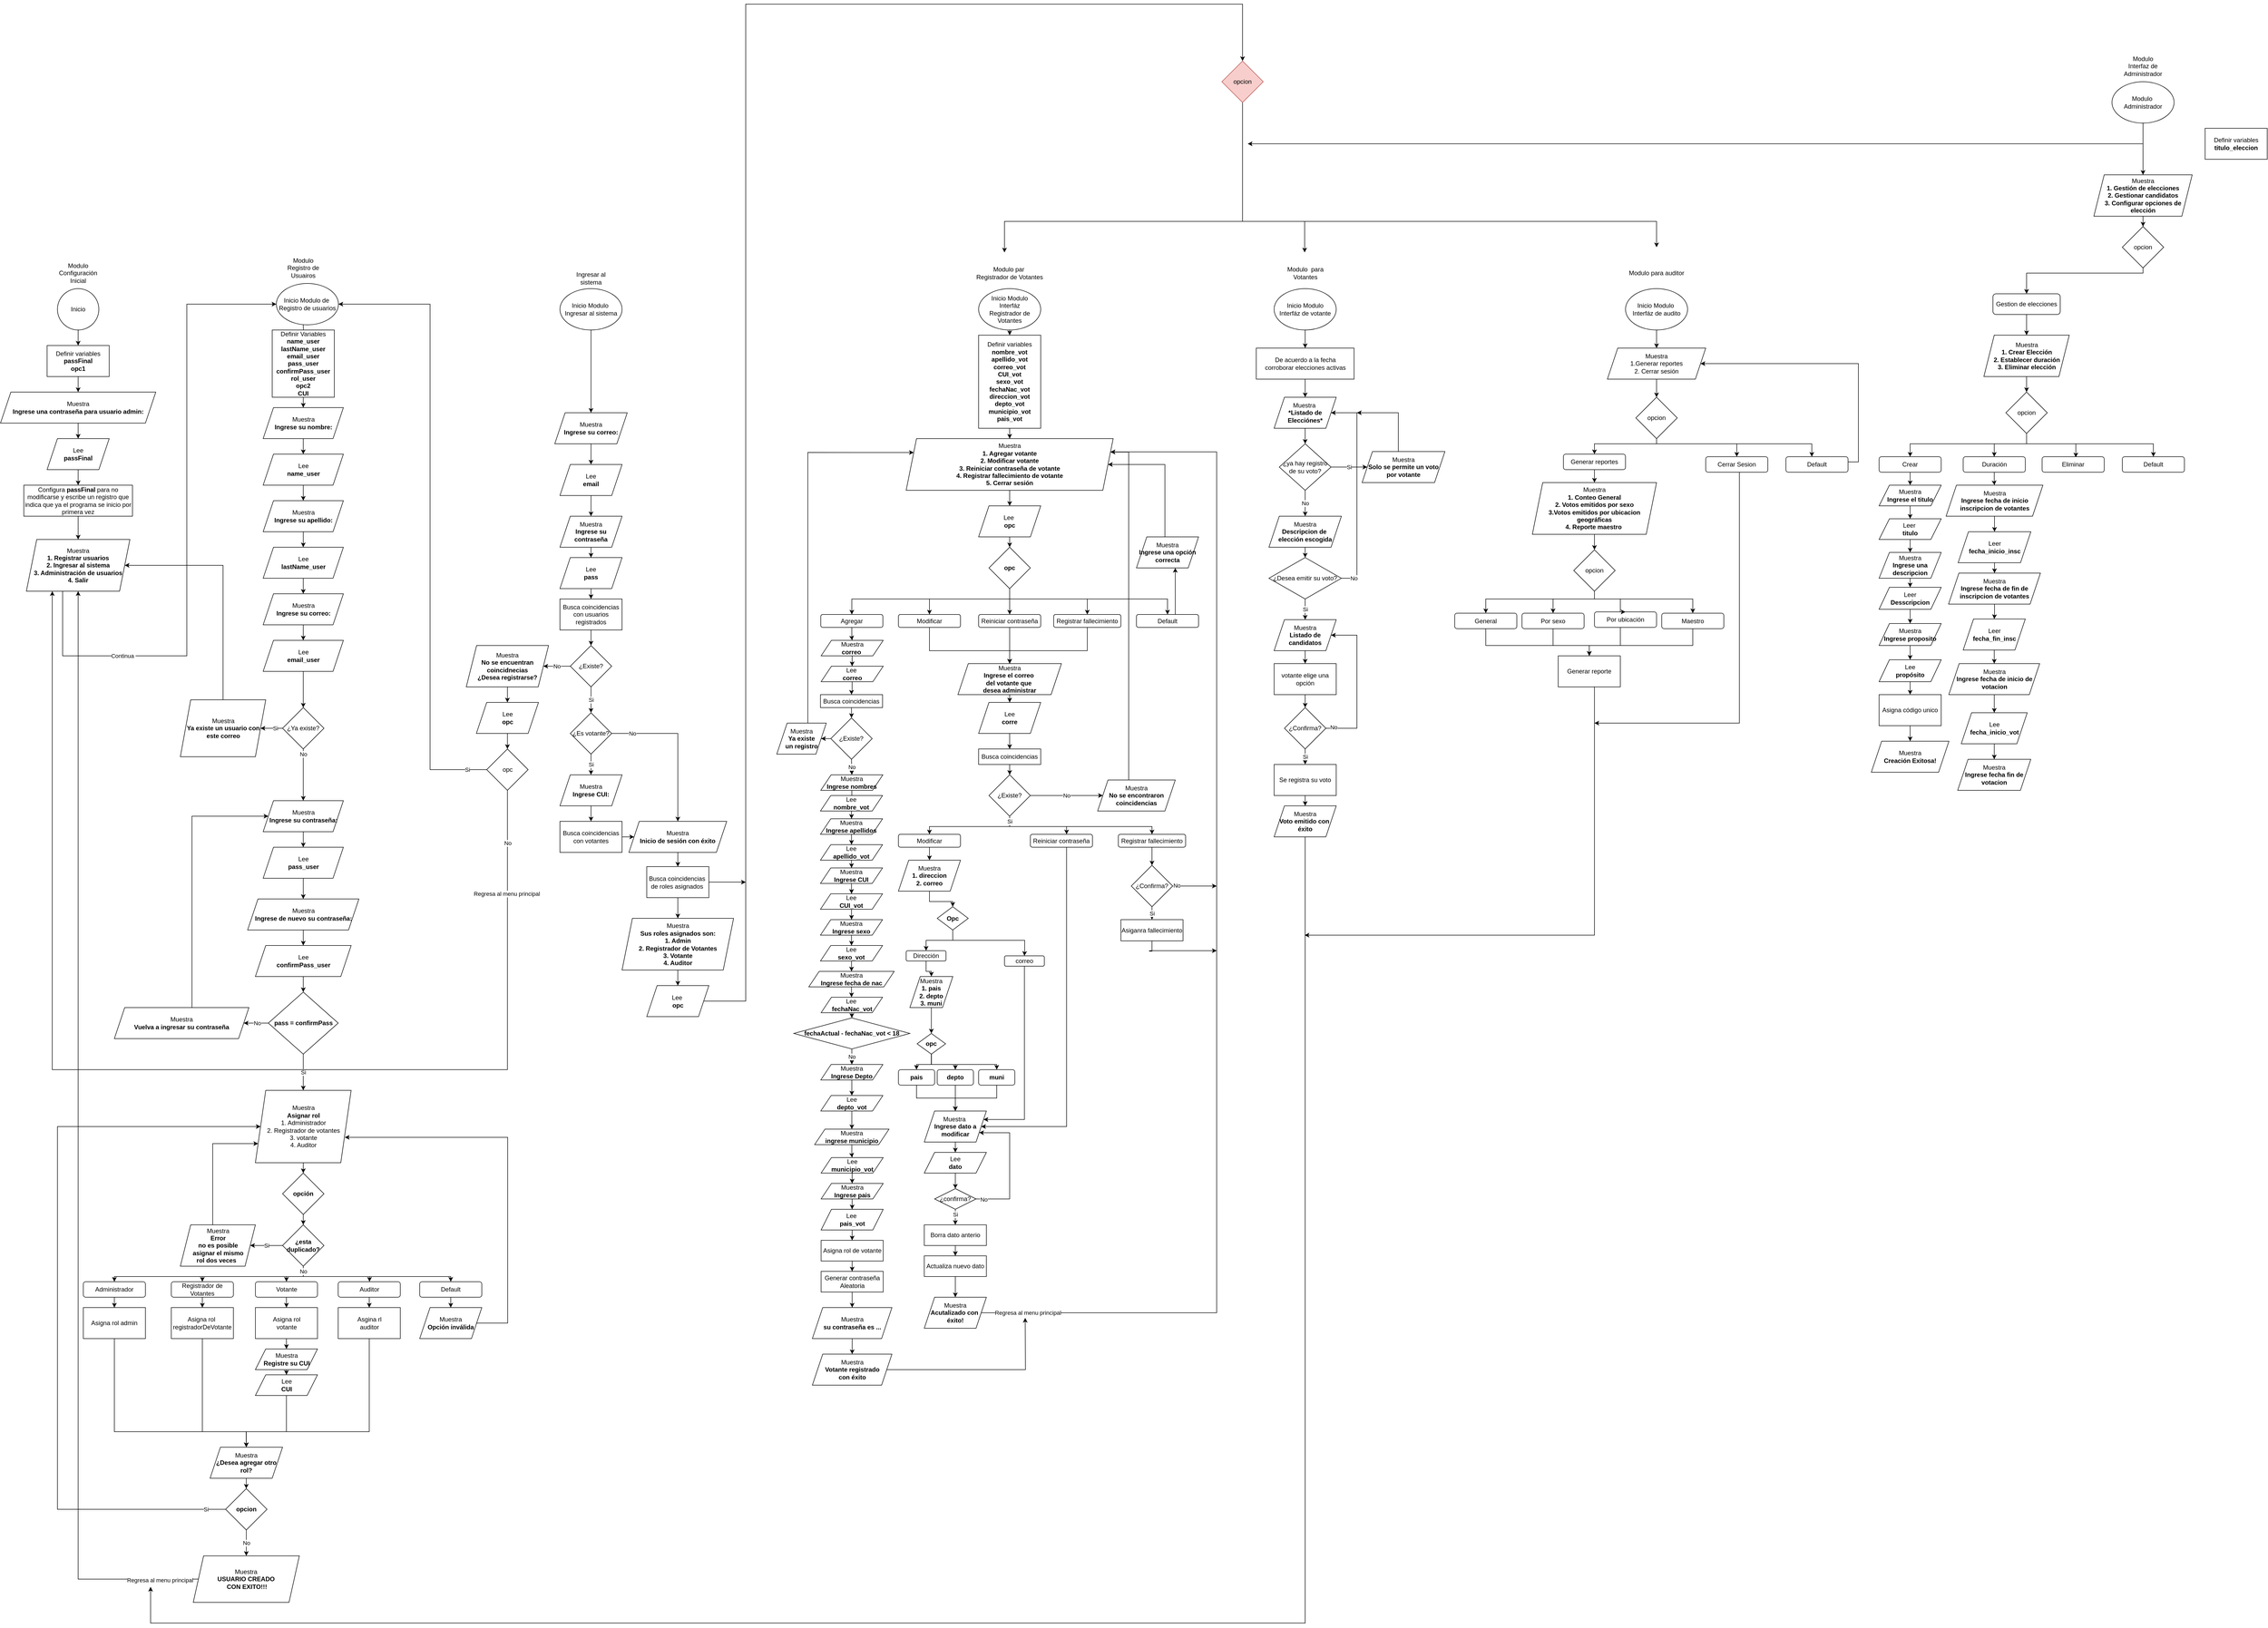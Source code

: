 <mxfile version="13.9.9" type="device"><diagram id="SdjRDHCxN-T0pkp7O02H" name="Página-1"><mxGraphModel dx="21840" dy="11049" grid="1" gridSize="10" guides="1" tooltips="1" connect="1" arrows="1" fold="1" page="1" pageScale="1" pageWidth="827" pageHeight="1169" math="0" shadow="0"><root><mxCell id="0"/><mxCell id="1" parent="0"/><mxCell id="ArE4lzgOuHjlwbE70JKH-1" value="" style="edgeStyle=orthogonalEdgeStyle;rounded=0;orthogonalLoop=1;jettySize=auto;html=1;" edge="1" parent="1" source="ArE4lzgOuHjlwbE70JKH-2" target="ArE4lzgOuHjlwbE70JKH-5"><mxGeometry relative="1" as="geometry"/></mxCell><mxCell id="ArE4lzgOuHjlwbE70JKH-2" value="Inicio" style="ellipse;whiteSpace=wrap;html=1;aspect=fixed;" vertex="1" parent="1"><mxGeometry x="140" y="50" width="80" height="80" as="geometry"/></mxCell><mxCell id="ArE4lzgOuHjlwbE70JKH-3" value="Modulo&lt;br&gt;Configuración Inicial" style="text;html=1;strokeColor=none;fillColor=none;align=center;verticalAlign=middle;whiteSpace=wrap;rounded=0;" vertex="1" parent="1"><mxGeometry x="160" y="10" width="40" height="20" as="geometry"/></mxCell><mxCell id="ArE4lzgOuHjlwbE70JKH-4" value="" style="edgeStyle=orthogonalEdgeStyle;rounded=0;orthogonalLoop=1;jettySize=auto;html=1;" edge="1" parent="1" source="ArE4lzgOuHjlwbE70JKH-5" target="ArE4lzgOuHjlwbE70JKH-7"><mxGeometry relative="1" as="geometry"/></mxCell><mxCell id="ArE4lzgOuHjlwbE70JKH-5" value="Definir variables&lt;br&gt;&lt;b&gt;passFinal&lt;/b&gt;&lt;br&gt;&lt;b&gt;opc1&lt;/b&gt;" style="rounded=0;whiteSpace=wrap;html=1;" vertex="1" parent="1"><mxGeometry x="120" y="160" width="120" height="60" as="geometry"/></mxCell><mxCell id="ArE4lzgOuHjlwbE70JKH-6" value="" style="edgeStyle=orthogonalEdgeStyle;rounded=0;orthogonalLoop=1;jettySize=auto;html=1;" edge="1" parent="1" source="ArE4lzgOuHjlwbE70JKH-7" target="ArE4lzgOuHjlwbE70JKH-9"><mxGeometry relative="1" as="geometry"/></mxCell><mxCell id="ArE4lzgOuHjlwbE70JKH-7" value="Muestra&lt;br&gt;&lt;b&gt;Ingrese una contraseña para usuario admin:&lt;/b&gt;" style="shape=parallelogram;perimeter=parallelogramPerimeter;whiteSpace=wrap;html=1;fixedSize=1;rounded=0;" vertex="1" parent="1"><mxGeometry x="30" y="250" width="300" height="60" as="geometry"/></mxCell><mxCell id="ArE4lzgOuHjlwbE70JKH-8" value="" style="edgeStyle=orthogonalEdgeStyle;rounded=0;orthogonalLoop=1;jettySize=auto;html=1;" edge="1" parent="1" source="ArE4lzgOuHjlwbE70JKH-9" target="ArE4lzgOuHjlwbE70JKH-11"><mxGeometry relative="1" as="geometry"/></mxCell><mxCell id="ArE4lzgOuHjlwbE70JKH-9" value="Lee&lt;br&gt;&lt;b&gt;passFinal&lt;/b&gt;" style="shape=parallelogram;perimeter=parallelogramPerimeter;whiteSpace=wrap;html=1;fixedSize=1;rounded=0;" vertex="1" parent="1"><mxGeometry x="120" y="340" width="120" height="60" as="geometry"/></mxCell><mxCell id="ArE4lzgOuHjlwbE70JKH-10" value="" style="edgeStyle=orthogonalEdgeStyle;rounded=0;orthogonalLoop=1;jettySize=auto;html=1;" edge="1" parent="1" source="ArE4lzgOuHjlwbE70JKH-11" target="ArE4lzgOuHjlwbE70JKH-61"><mxGeometry relative="1" as="geometry"/></mxCell><mxCell id="ArE4lzgOuHjlwbE70JKH-11" value="Configura &lt;b&gt;passFinal&amp;nbsp;&lt;/b&gt;para no modificarse y escribe un registro que indica que ya el programa se inicio por primera vez" style="whiteSpace=wrap;html=1;rounded=0;" vertex="1" parent="1"><mxGeometry x="75" y="430" width="210" height="60" as="geometry"/></mxCell><mxCell id="ArE4lzgOuHjlwbE70JKH-12" value="Modulo &lt;br&gt;Registro de Usuairos" style="text;html=1;strokeColor=none;fillColor=none;align=center;verticalAlign=middle;whiteSpace=wrap;rounded=0;" vertex="1" parent="1"><mxGeometry x="560" width="110" height="20" as="geometry"/></mxCell><mxCell id="ArE4lzgOuHjlwbE70JKH-13" value="" style="edgeStyle=orthogonalEdgeStyle;rounded=0;orthogonalLoop=1;jettySize=auto;html=1;" edge="1" parent="1" target="ArE4lzgOuHjlwbE70JKH-15"><mxGeometry relative="1" as="geometry"><mxPoint x="615" y="120" as="sourcePoint"/></mxGeometry></mxCell><mxCell id="ArE4lzgOuHjlwbE70JKH-14" value="" style="edgeStyle=orthogonalEdgeStyle;rounded=0;orthogonalLoop=1;jettySize=auto;html=1;" edge="1" parent="1" source="ArE4lzgOuHjlwbE70JKH-15" target="ArE4lzgOuHjlwbE70JKH-17"><mxGeometry relative="1" as="geometry"/></mxCell><mxCell id="ArE4lzgOuHjlwbE70JKH-15" value="Definir Variables&lt;br&gt;&lt;b&gt;name_user&lt;/b&gt;&lt;br&gt;&lt;b&gt;lastName_user&lt;/b&gt;&lt;br&gt;&lt;b&gt;email_user&lt;/b&gt;&lt;br&gt;&lt;b&gt;pass_user&lt;br&gt;confirmPass_user&lt;/b&gt;&lt;br&gt;&lt;b&gt;rol_user&lt;/b&gt;&lt;br&gt;&lt;b&gt;opc2&lt;br&gt;CUI&lt;br&gt;&lt;/b&gt;" style="whiteSpace=wrap;html=1;" vertex="1" parent="1"><mxGeometry x="555" y="130" width="120" height="130" as="geometry"/></mxCell><mxCell id="ArE4lzgOuHjlwbE70JKH-16" value="" style="edgeStyle=orthogonalEdgeStyle;rounded=0;orthogonalLoop=1;jettySize=auto;html=1;" edge="1" parent="1" source="ArE4lzgOuHjlwbE70JKH-17" target="ArE4lzgOuHjlwbE70JKH-19"><mxGeometry relative="1" as="geometry"/></mxCell><mxCell id="ArE4lzgOuHjlwbE70JKH-17" value="Muestra&lt;br&gt;&lt;b&gt;Ingrese su nombre:&lt;/b&gt;" style="shape=parallelogram;perimeter=parallelogramPerimeter;whiteSpace=wrap;html=1;fixedSize=1;" vertex="1" parent="1"><mxGeometry x="537.5" y="280" width="155" height="60" as="geometry"/></mxCell><mxCell id="ArE4lzgOuHjlwbE70JKH-18" value="" style="edgeStyle=orthogonalEdgeStyle;rounded=0;orthogonalLoop=1;jettySize=auto;html=1;" edge="1" parent="1" source="ArE4lzgOuHjlwbE70JKH-19" target="ArE4lzgOuHjlwbE70JKH-21"><mxGeometry relative="1" as="geometry"/></mxCell><mxCell id="ArE4lzgOuHjlwbE70JKH-19" value="Lee&lt;br&gt;&lt;b&gt;name_user&lt;/b&gt;" style="shape=parallelogram;perimeter=parallelogramPerimeter;whiteSpace=wrap;html=1;fixedSize=1;" vertex="1" parent="1"><mxGeometry x="537.5" y="370" width="155" height="60" as="geometry"/></mxCell><mxCell id="ArE4lzgOuHjlwbE70JKH-20" value="" style="edgeStyle=orthogonalEdgeStyle;rounded=0;orthogonalLoop=1;jettySize=auto;html=1;" edge="1" parent="1" source="ArE4lzgOuHjlwbE70JKH-21" target="ArE4lzgOuHjlwbE70JKH-23"><mxGeometry relative="1" as="geometry"/></mxCell><mxCell id="ArE4lzgOuHjlwbE70JKH-21" value="Muestra&lt;br&gt;&lt;b&gt;Ingrese su apellido:&lt;/b&gt;" style="shape=parallelogram;perimeter=parallelogramPerimeter;whiteSpace=wrap;html=1;fixedSize=1;" vertex="1" parent="1"><mxGeometry x="537.5" y="460" width="155" height="60" as="geometry"/></mxCell><mxCell id="ArE4lzgOuHjlwbE70JKH-22" value="" style="edgeStyle=orthogonalEdgeStyle;rounded=0;orthogonalLoop=1;jettySize=auto;html=1;" edge="1" parent="1" source="ArE4lzgOuHjlwbE70JKH-23" target="ArE4lzgOuHjlwbE70JKH-25"><mxGeometry relative="1" as="geometry"/></mxCell><mxCell id="ArE4lzgOuHjlwbE70JKH-23" value="Lee&lt;br&gt;&lt;b&gt;lastName_user&lt;/b&gt;" style="shape=parallelogram;perimeter=parallelogramPerimeter;whiteSpace=wrap;html=1;fixedSize=1;" vertex="1" parent="1"><mxGeometry x="537.5" y="550" width="155" height="60" as="geometry"/></mxCell><mxCell id="ArE4lzgOuHjlwbE70JKH-24" value="" style="edgeStyle=orthogonalEdgeStyle;rounded=0;orthogonalLoop=1;jettySize=auto;html=1;" edge="1" parent="1" source="ArE4lzgOuHjlwbE70JKH-25" target="ArE4lzgOuHjlwbE70JKH-27"><mxGeometry relative="1" as="geometry"/></mxCell><mxCell id="ArE4lzgOuHjlwbE70JKH-25" value="Muestra&lt;br&gt;&lt;b&gt;Ingrese su correo:&lt;/b&gt;" style="shape=parallelogram;perimeter=parallelogramPerimeter;whiteSpace=wrap;html=1;fixedSize=1;" vertex="1" parent="1"><mxGeometry x="537.5" y="640" width="155" height="60" as="geometry"/></mxCell><mxCell id="ArE4lzgOuHjlwbE70JKH-26" value="" style="edgeStyle=orthogonalEdgeStyle;rounded=0;orthogonalLoop=1;jettySize=auto;html=1;" edge="1" parent="1" source="ArE4lzgOuHjlwbE70JKH-27" target="ArE4lzgOuHjlwbE70JKH-119"><mxGeometry relative="1" as="geometry"/></mxCell><mxCell id="ArE4lzgOuHjlwbE70JKH-27" value="Lee&lt;br&gt;&lt;b&gt;email_user&lt;/b&gt;" style="shape=parallelogram;perimeter=parallelogramPerimeter;whiteSpace=wrap;html=1;fixedSize=1;" vertex="1" parent="1"><mxGeometry x="537.5" y="730" width="155" height="60" as="geometry"/></mxCell><mxCell id="ArE4lzgOuHjlwbE70JKH-28" value="" style="edgeStyle=orthogonalEdgeStyle;rounded=0;orthogonalLoop=1;jettySize=auto;html=1;" edge="1" parent="1" source="ArE4lzgOuHjlwbE70JKH-29" target="ArE4lzgOuHjlwbE70JKH-31"><mxGeometry relative="1" as="geometry"/></mxCell><mxCell id="ArE4lzgOuHjlwbE70JKH-29" value="Muestra&lt;br&gt;&lt;b&gt;Ingrese su contraseña:&lt;/b&gt;" style="shape=parallelogram;perimeter=parallelogramPerimeter;whiteSpace=wrap;html=1;fixedSize=1;" vertex="1" parent="1"><mxGeometry x="537.5" y="1040" width="155" height="60" as="geometry"/></mxCell><mxCell id="ArE4lzgOuHjlwbE70JKH-30" value="" style="edgeStyle=orthogonalEdgeStyle;rounded=0;orthogonalLoop=1;jettySize=auto;html=1;" edge="1" parent="1" source="ArE4lzgOuHjlwbE70JKH-31" target="ArE4lzgOuHjlwbE70JKH-33"><mxGeometry relative="1" as="geometry"/></mxCell><mxCell id="ArE4lzgOuHjlwbE70JKH-31" value="Lee&lt;br&gt;&lt;b&gt;pass_user&lt;/b&gt;" style="shape=parallelogram;perimeter=parallelogramPerimeter;whiteSpace=wrap;html=1;fixedSize=1;" vertex="1" parent="1"><mxGeometry x="537.5" y="1130" width="155" height="60" as="geometry"/></mxCell><mxCell id="ArE4lzgOuHjlwbE70JKH-32" value="" style="edgeStyle=orthogonalEdgeStyle;rounded=0;orthogonalLoop=1;jettySize=auto;html=1;" edge="1" parent="1" source="ArE4lzgOuHjlwbE70JKH-33" target="ArE4lzgOuHjlwbE70JKH-35"><mxGeometry relative="1" as="geometry"/></mxCell><mxCell id="ArE4lzgOuHjlwbE70JKH-33" value="Muestra&lt;br&gt;&lt;b&gt;Ingrese de nuevo su contraseña:&lt;/b&gt;" style="shape=parallelogram;perimeter=parallelogramPerimeter;whiteSpace=wrap;html=1;fixedSize=1;" vertex="1" parent="1"><mxGeometry x="507.5" y="1230" width="215" height="60" as="geometry"/></mxCell><mxCell id="ArE4lzgOuHjlwbE70JKH-34" value="" style="edgeStyle=orthogonalEdgeStyle;rounded=0;orthogonalLoop=1;jettySize=auto;html=1;" edge="1" parent="1" source="ArE4lzgOuHjlwbE70JKH-35" target="ArE4lzgOuHjlwbE70JKH-38"><mxGeometry relative="1" as="geometry"/></mxCell><mxCell id="ArE4lzgOuHjlwbE70JKH-35" value="Lee&lt;br&gt;&lt;b&gt;confirmPass_user&lt;/b&gt;" style="shape=parallelogram;perimeter=parallelogramPerimeter;whiteSpace=wrap;html=1;fixedSize=1;" vertex="1" parent="1"><mxGeometry x="522.5" y="1320" width="185" height="60" as="geometry"/></mxCell><mxCell id="ArE4lzgOuHjlwbE70JKH-36" value="No" style="edgeStyle=orthogonalEdgeStyle;rounded=0;orthogonalLoop=1;jettySize=auto;html=1;" edge="1" parent="1" source="ArE4lzgOuHjlwbE70JKH-38" target="ArE4lzgOuHjlwbE70JKH-40"><mxGeometry relative="1" as="geometry"/></mxCell><mxCell id="ArE4lzgOuHjlwbE70JKH-37" value="Si" style="edgeStyle=orthogonalEdgeStyle;rounded=0;orthogonalLoop=1;jettySize=auto;html=1;" edge="1" parent="1" source="ArE4lzgOuHjlwbE70JKH-38" target="ArE4lzgOuHjlwbE70JKH-42"><mxGeometry relative="1" as="geometry"/></mxCell><mxCell id="ArE4lzgOuHjlwbE70JKH-38" value="&lt;b&gt;pass = confirmPass&lt;/b&gt;" style="rhombus;whiteSpace=wrap;html=1;" vertex="1" parent="1"><mxGeometry x="547.5" y="1410" width="135" height="120" as="geometry"/></mxCell><mxCell id="ArE4lzgOuHjlwbE70JKH-39" style="edgeStyle=orthogonalEdgeStyle;rounded=0;orthogonalLoop=1;jettySize=auto;html=1;entryX=0;entryY=0.5;entryDx=0;entryDy=0;" edge="1" parent="1" source="ArE4lzgOuHjlwbE70JKH-40" target="ArE4lzgOuHjlwbE70JKH-29"><mxGeometry relative="1" as="geometry"><mxPoint x="330" y="1070" as="targetPoint"/><Array as="points"><mxPoint x="400" y="1070"/></Array></mxGeometry></mxCell><mxCell id="ArE4lzgOuHjlwbE70JKH-40" value="Muestra&lt;br&gt;&lt;b&gt;Vuelva a ingresar su contraseña&lt;/b&gt;" style="shape=parallelogram;perimeter=parallelogramPerimeter;whiteSpace=wrap;html=1;fixedSize=1;" vertex="1" parent="1"><mxGeometry x="250" y="1440" width="260" height="60" as="geometry"/></mxCell><mxCell id="ArE4lzgOuHjlwbE70JKH-41" value="" style="edgeStyle=orthogonalEdgeStyle;rounded=0;orthogonalLoop=1;jettySize=auto;html=1;" edge="1" parent="1" source="ArE4lzgOuHjlwbE70JKH-42" target="ArE4lzgOuHjlwbE70JKH-73"><mxGeometry relative="1" as="geometry"/></mxCell><mxCell id="ArE4lzgOuHjlwbE70JKH-42" value="Muestra&lt;br&gt;&lt;b&gt;Asignar rol&lt;br&gt;&lt;/b&gt;1. Administrador&lt;br&gt;2. Registrador de votantes&lt;br&gt;3. votante&lt;br&gt;4. Auditor" style="shape=parallelogram;perimeter=parallelogramPerimeter;whiteSpace=wrap;html=1;fixedSize=1;" vertex="1" parent="1"><mxGeometry x="522.5" y="1600" width="185" height="140" as="geometry"/></mxCell><mxCell id="ArE4lzgOuHjlwbE70JKH-43" style="edgeStyle=orthogonalEdgeStyle;rounded=0;orthogonalLoop=1;jettySize=auto;html=1;" edge="1" parent="1" source="ArE4lzgOuHjlwbE70JKH-49" target="ArE4lzgOuHjlwbE70JKH-59"><mxGeometry relative="1" as="geometry"><Array as="points"><mxPoint x="615" y="1960"/><mxPoint x="250" y="1960"/></Array></mxGeometry></mxCell><mxCell id="ArE4lzgOuHjlwbE70JKH-44" style="edgeStyle=orthogonalEdgeStyle;rounded=0;orthogonalLoop=1;jettySize=auto;html=1;entryX=0.5;entryY=0;entryDx=0;entryDy=0;" edge="1" parent="1" source="ArE4lzgOuHjlwbE70JKH-49" target="ArE4lzgOuHjlwbE70JKH-51"><mxGeometry relative="1" as="geometry"><Array as="points"><mxPoint x="615" y="1960"/><mxPoint x="420" y="1960"/></Array></mxGeometry></mxCell><mxCell id="ArE4lzgOuHjlwbE70JKH-45" style="edgeStyle=orthogonalEdgeStyle;rounded=0;orthogonalLoop=1;jettySize=auto;html=1;entryX=0.5;entryY=0;entryDx=0;entryDy=0;" edge="1" parent="1" source="ArE4lzgOuHjlwbE70JKH-49" target="ArE4lzgOuHjlwbE70JKH-53"><mxGeometry relative="1" as="geometry"><Array as="points"><mxPoint x="615" y="1960"/><mxPoint x="583" y="1960"/></Array></mxGeometry></mxCell><mxCell id="ArE4lzgOuHjlwbE70JKH-46" style="edgeStyle=orthogonalEdgeStyle;rounded=0;orthogonalLoop=1;jettySize=auto;html=1;" edge="1" parent="1" source="ArE4lzgOuHjlwbE70JKH-49" target="ArE4lzgOuHjlwbE70JKH-55"><mxGeometry relative="1" as="geometry"><Array as="points"><mxPoint x="615" y="1960"/><mxPoint x="743" y="1960"/></Array></mxGeometry></mxCell><mxCell id="ArE4lzgOuHjlwbE70JKH-47" value="No" style="edgeStyle=orthogonalEdgeStyle;rounded=0;orthogonalLoop=1;jettySize=auto;html=1;entryX=0.5;entryY=0;entryDx=0;entryDy=0;" edge="1" parent="1" source="ArE4lzgOuHjlwbE70JKH-49" target="ArE4lzgOuHjlwbE70JKH-57"><mxGeometry x="-0.936" relative="1" as="geometry"><Array as="points"><mxPoint x="615" y="1960"/><mxPoint x="900" y="1960"/></Array><mxPoint as="offset"/></mxGeometry></mxCell><mxCell id="ArE4lzgOuHjlwbE70JKH-48" value="Si" style="edgeStyle=orthogonalEdgeStyle;rounded=0;orthogonalLoop=1;jettySize=auto;html=1;" edge="1" parent="1" source="ArE4lzgOuHjlwbE70JKH-49" target="ArE4lzgOuHjlwbE70JKH-75"><mxGeometry relative="1" as="geometry"/></mxCell><mxCell id="ArE4lzgOuHjlwbE70JKH-49" value="&lt;b&gt;¿esta duplicado?&lt;/b&gt;" style="rhombus;whiteSpace=wrap;html=1;" vertex="1" parent="1"><mxGeometry x="575" y="1860" width="80" height="80" as="geometry"/></mxCell><mxCell id="ArE4lzgOuHjlwbE70JKH-50" value="" style="edgeStyle=orthogonalEdgeStyle;rounded=0;orthogonalLoop=1;jettySize=auto;html=1;" edge="1" parent="1" source="ArE4lzgOuHjlwbE70JKH-51" target="ArE4lzgOuHjlwbE70JKH-65"><mxGeometry relative="1" as="geometry"/></mxCell><mxCell id="ArE4lzgOuHjlwbE70JKH-51" value="Registrador de Votantes" style="rounded=1;whiteSpace=wrap;html=1;" vertex="1" parent="1"><mxGeometry x="360" y="1970" width="120" height="30" as="geometry"/></mxCell><mxCell id="ArE4lzgOuHjlwbE70JKH-52" value="" style="edgeStyle=orthogonalEdgeStyle;rounded=0;orthogonalLoop=1;jettySize=auto;html=1;" edge="1" parent="1" source="ArE4lzgOuHjlwbE70JKH-53" target="ArE4lzgOuHjlwbE70JKH-67"><mxGeometry relative="1" as="geometry"/></mxCell><mxCell id="ArE4lzgOuHjlwbE70JKH-53" value="Votante" style="rounded=1;whiteSpace=wrap;html=1;" vertex="1" parent="1"><mxGeometry x="522.5" y="1970" width="120" height="30" as="geometry"/></mxCell><mxCell id="ArE4lzgOuHjlwbE70JKH-54" value="" style="edgeStyle=orthogonalEdgeStyle;rounded=0;orthogonalLoop=1;jettySize=auto;html=1;" edge="1" parent="1" source="ArE4lzgOuHjlwbE70JKH-55" target="ArE4lzgOuHjlwbE70JKH-69"><mxGeometry relative="1" as="geometry"/></mxCell><mxCell id="ArE4lzgOuHjlwbE70JKH-55" value="Auditor" style="rounded=1;whiteSpace=wrap;html=1;" vertex="1" parent="1"><mxGeometry x="682.5" y="1970" width="120" height="30" as="geometry"/></mxCell><mxCell id="ArE4lzgOuHjlwbE70JKH-56" value="" style="edgeStyle=orthogonalEdgeStyle;rounded=0;orthogonalLoop=1;jettySize=auto;html=1;" edge="1" parent="1" source="ArE4lzgOuHjlwbE70JKH-57" target="ArE4lzgOuHjlwbE70JKH-71"><mxGeometry relative="1" as="geometry"/></mxCell><mxCell id="ArE4lzgOuHjlwbE70JKH-57" value="Default" style="rounded=1;whiteSpace=wrap;html=1;" vertex="1" parent="1"><mxGeometry x="840" y="1970" width="120" height="30" as="geometry"/></mxCell><mxCell id="ArE4lzgOuHjlwbE70JKH-58" value="" style="edgeStyle=orthogonalEdgeStyle;rounded=0;orthogonalLoop=1;jettySize=auto;html=1;" edge="1" parent="1" source="ArE4lzgOuHjlwbE70JKH-59" target="ArE4lzgOuHjlwbE70JKH-63"><mxGeometry relative="1" as="geometry"/></mxCell><mxCell id="ArE4lzgOuHjlwbE70JKH-59" value="Administrador" style="rounded=1;whiteSpace=wrap;html=1;" vertex="1" parent="1"><mxGeometry x="190" y="1970" width="120" height="30" as="geometry"/></mxCell><mxCell id="ArE4lzgOuHjlwbE70JKH-60" value="Continua&amp;nbsp;" style="edgeStyle=orthogonalEdgeStyle;rounded=0;orthogonalLoop=1;jettySize=auto;html=1;entryX=0;entryY=0.5;entryDx=0;entryDy=0;" edge="1" parent="1" source="ArE4lzgOuHjlwbE70JKH-61" target="ArE4lzgOuHjlwbE70JKH-126"><mxGeometry x="-0.602" relative="1" as="geometry"><mxPoint x="575.0" y="80" as="targetPoint"/><Array as="points"><mxPoint x="150" y="760"/><mxPoint x="390" y="760"/><mxPoint x="390" y="80"/></Array><mxPoint x="-1" as="offset"/></mxGeometry></mxCell><mxCell id="ArE4lzgOuHjlwbE70JKH-61" value="Muestra&lt;br&gt;&lt;b&gt;1. Registrar usuarios&lt;br&gt;2. Ingresar al sistema&lt;br&gt;3. Administración de usuarios&lt;br&gt;4. Salir&lt;/b&gt;" style="shape=parallelogram;perimeter=parallelogramPerimeter;whiteSpace=wrap;html=1;fixedSize=1;rounded=0;" vertex="1" parent="1"><mxGeometry x="80" y="535" width="200" height="100" as="geometry"/></mxCell><mxCell id="ArE4lzgOuHjlwbE70JKH-62" style="edgeStyle=orthogonalEdgeStyle;rounded=0;orthogonalLoop=1;jettySize=auto;html=1;entryX=0.5;entryY=0;entryDx=0;entryDy=0;" edge="1" parent="1" source="ArE4lzgOuHjlwbE70JKH-63" target="ArE4lzgOuHjlwbE70JKH-78"><mxGeometry relative="1" as="geometry"><Array as="points"><mxPoint x="250" y="2260"/><mxPoint x="505" y="2260"/></Array></mxGeometry></mxCell><mxCell id="ArE4lzgOuHjlwbE70JKH-63" value="Asigna rol admin" style="rounded=0;whiteSpace=wrap;html=1;" vertex="1" parent="1"><mxGeometry x="190" y="2020" width="120" height="60" as="geometry"/></mxCell><mxCell id="ArE4lzgOuHjlwbE70JKH-64" style="edgeStyle=orthogonalEdgeStyle;rounded=0;orthogonalLoop=1;jettySize=auto;html=1;entryX=0.5;entryY=0;entryDx=0;entryDy=0;" edge="1" parent="1" source="ArE4lzgOuHjlwbE70JKH-65" target="ArE4lzgOuHjlwbE70JKH-78"><mxGeometry relative="1" as="geometry"><Array as="points"><mxPoint x="420" y="2260"/><mxPoint x="505" y="2260"/></Array></mxGeometry></mxCell><mxCell id="ArE4lzgOuHjlwbE70JKH-65" value="Asigna rol&amp;nbsp;&lt;br&gt;registradorDeVotante" style="rounded=0;whiteSpace=wrap;html=1;" vertex="1" parent="1"><mxGeometry x="360" y="2020" width="120" height="60" as="geometry"/></mxCell><mxCell id="ArE4lzgOuHjlwbE70JKH-66" value="" style="edgeStyle=orthogonalEdgeStyle;rounded=0;orthogonalLoop=1;jettySize=auto;html=1;" edge="1" parent="1" source="ArE4lzgOuHjlwbE70JKH-67" target="ArE4lzgOuHjlwbE70JKH-123"><mxGeometry relative="1" as="geometry"/></mxCell><mxCell id="ArE4lzgOuHjlwbE70JKH-67" value="Asigna rol&lt;br&gt;votante" style="rounded=0;whiteSpace=wrap;html=1;" vertex="1" parent="1"><mxGeometry x="522.5" y="2020" width="120" height="60" as="geometry"/></mxCell><mxCell id="ArE4lzgOuHjlwbE70JKH-68" style="edgeStyle=orthogonalEdgeStyle;rounded=0;orthogonalLoop=1;jettySize=auto;html=1;entryX=0.5;entryY=0;entryDx=0;entryDy=0;" edge="1" parent="1" source="ArE4lzgOuHjlwbE70JKH-69" target="ArE4lzgOuHjlwbE70JKH-78"><mxGeometry relative="1" as="geometry"><Array as="points"><mxPoint x="743" y="2260"/><mxPoint x="505" y="2260"/></Array></mxGeometry></mxCell><mxCell id="ArE4lzgOuHjlwbE70JKH-69" value="Asgina rl&lt;br&gt;auditor" style="rounded=0;whiteSpace=wrap;html=1;" vertex="1" parent="1"><mxGeometry x="682.5" y="2020" width="120" height="60" as="geometry"/></mxCell><mxCell id="ArE4lzgOuHjlwbE70JKH-70" style="edgeStyle=orthogonalEdgeStyle;rounded=0;orthogonalLoop=1;jettySize=auto;html=1;entryX=0.934;entryY=0.649;entryDx=0;entryDy=0;entryPerimeter=0;" edge="1" parent="1" source="ArE4lzgOuHjlwbE70JKH-71" target="ArE4lzgOuHjlwbE70JKH-42"><mxGeometry relative="1" as="geometry"><mxPoint x="1000" y="1690" as="targetPoint"/><Array as="points"><mxPoint x="1010" y="2050"/><mxPoint x="1010" y="1691"/></Array></mxGeometry></mxCell><mxCell id="ArE4lzgOuHjlwbE70JKH-71" value="Muestra&lt;br&gt;&lt;b&gt;Opción inválida&lt;/b&gt;" style="shape=parallelogram;perimeter=parallelogramPerimeter;whiteSpace=wrap;html=1;fixedSize=1;" vertex="1" parent="1"><mxGeometry x="840" y="2020" width="120" height="60" as="geometry"/></mxCell><mxCell id="ArE4lzgOuHjlwbE70JKH-72" value="" style="edgeStyle=orthogonalEdgeStyle;rounded=0;orthogonalLoop=1;jettySize=auto;html=1;" edge="1" parent="1" source="ArE4lzgOuHjlwbE70JKH-73" target="ArE4lzgOuHjlwbE70JKH-49"><mxGeometry relative="1" as="geometry"/></mxCell><mxCell id="ArE4lzgOuHjlwbE70JKH-73" value="&lt;b&gt;opción&lt;/b&gt;" style="rhombus;whiteSpace=wrap;html=1;" vertex="1" parent="1"><mxGeometry x="575" y="1760" width="80" height="80" as="geometry"/></mxCell><mxCell id="ArE4lzgOuHjlwbE70JKH-74" style="edgeStyle=orthogonalEdgeStyle;rounded=0;orthogonalLoop=1;jettySize=auto;html=1;entryX=0;entryY=0.75;entryDx=0;entryDy=0;" edge="1" parent="1" source="ArE4lzgOuHjlwbE70JKH-75" target="ArE4lzgOuHjlwbE70JKH-42"><mxGeometry relative="1" as="geometry"><mxPoint x="450" y="1660" as="targetPoint"/><Array as="points"><mxPoint x="440" y="1703"/></Array></mxGeometry></mxCell><mxCell id="ArE4lzgOuHjlwbE70JKH-75" value="Muestra&lt;br&gt;&lt;b&gt;Error&lt;br&gt;no es posible &lt;br&gt;asignar el mismo &lt;br&gt;rol dos veces&amp;nbsp;&amp;nbsp;&lt;/b&gt;" style="shape=parallelogram;perimeter=parallelogramPerimeter;whiteSpace=wrap;html=1;fixedSize=1;" vertex="1" parent="1"><mxGeometry x="377.5" y="1860" width="145" height="80" as="geometry"/></mxCell><mxCell id="ArE4lzgOuHjlwbE70JKH-76" value="Si" style="edgeStyle=orthogonalEdgeStyle;rounded=0;orthogonalLoop=1;jettySize=auto;html=1;entryX=0;entryY=0.5;entryDx=0;entryDy=0;exitX=0;exitY=0.5;exitDx=0;exitDy=0;" edge="1" parent="1" source="ArE4lzgOuHjlwbE70JKH-80" target="ArE4lzgOuHjlwbE70JKH-42"><mxGeometry x="-0.948" relative="1" as="geometry"><mxPoint x="532.44" y="1790" as="targetPoint"/><Array as="points"><mxPoint x="140" y="2410"/><mxPoint x="140" y="1670"/></Array><mxPoint as="offset"/></mxGeometry></mxCell><mxCell id="ArE4lzgOuHjlwbE70JKH-77" value="" style="edgeStyle=orthogonalEdgeStyle;rounded=0;orthogonalLoop=1;jettySize=auto;html=1;" edge="1" parent="1" source="ArE4lzgOuHjlwbE70JKH-78" target="ArE4lzgOuHjlwbE70JKH-80"><mxGeometry relative="1" as="geometry"/></mxCell><mxCell id="ArE4lzgOuHjlwbE70JKH-78" value="Muestra&lt;br&gt;&lt;b&gt;¿Desea agregar otro rol?&lt;/b&gt;" style="shape=parallelogram;perimeter=parallelogramPerimeter;whiteSpace=wrap;html=1;fixedSize=1;" vertex="1" parent="1"><mxGeometry x="434.94" y="2290" width="140" height="60" as="geometry"/></mxCell><mxCell id="ArE4lzgOuHjlwbE70JKH-79" value="No" style="edgeStyle=orthogonalEdgeStyle;rounded=0;orthogonalLoop=1;jettySize=auto;html=1;" edge="1" parent="1" source="ArE4lzgOuHjlwbE70JKH-80" target="ArE4lzgOuHjlwbE70JKH-83"><mxGeometry relative="1" as="geometry"/></mxCell><mxCell id="ArE4lzgOuHjlwbE70JKH-80" value="&lt;b&gt;opcion&lt;/b&gt;" style="rhombus;whiteSpace=wrap;html=1;" vertex="1" parent="1"><mxGeometry x="464.94" y="2370" width="80" height="80" as="geometry"/></mxCell><mxCell id="ArE4lzgOuHjlwbE70JKH-81" style="edgeStyle=orthogonalEdgeStyle;rounded=0;orthogonalLoop=1;jettySize=auto;html=1;" edge="1" parent="1" source="ArE4lzgOuHjlwbE70JKH-83"><mxGeometry relative="1" as="geometry"><mxPoint x="180" y="635" as="targetPoint"/><Array as="points"><mxPoint x="180" y="2545"/><mxPoint x="180" y="635"/></Array></mxGeometry></mxCell><mxCell id="ArE4lzgOuHjlwbE70JKH-82" value="Regresa al menu principal" style="edgeLabel;html=1;align=center;verticalAlign=middle;resizable=0;points=[];" vertex="1" connectable="0" parent="ArE4lzgOuHjlwbE70JKH-81"><mxGeometry x="-0.93" y="2" relative="1" as="geometry"><mxPoint as="offset"/></mxGeometry></mxCell><mxCell id="ArE4lzgOuHjlwbE70JKH-83" value="Muestra&lt;br&gt;&lt;b&gt;USUARIO CREADO&lt;br&gt;&amp;nbsp;CON EXITO!!!&lt;/b&gt;" style="shape=parallelogram;perimeter=parallelogramPerimeter;whiteSpace=wrap;html=1;fixedSize=1;" vertex="1" parent="1"><mxGeometry x="402.44" y="2500" width="205" height="90" as="geometry"/></mxCell><mxCell id="ArE4lzgOuHjlwbE70JKH-84" value="Ingresar al sistema" style="text;html=1;strokeColor=none;fillColor=none;align=center;verticalAlign=middle;whiteSpace=wrap;rounded=0;" vertex="1" parent="1"><mxGeometry x="1126" y="20" width="90" height="20" as="geometry"/></mxCell><mxCell id="ArE4lzgOuHjlwbE70JKH-85" value="" style="edgeStyle=orthogonalEdgeStyle;rounded=0;orthogonalLoop=1;jettySize=auto;html=1;" edge="1" parent="1" source="ArE4lzgOuHjlwbE70JKH-86" target="ArE4lzgOuHjlwbE70JKH-88"><mxGeometry relative="1" as="geometry"/></mxCell><mxCell id="ArE4lzgOuHjlwbE70JKH-86" value="Muestra&lt;br&gt;&lt;b&gt;Ingrese su correo:&lt;/b&gt;" style="shape=parallelogram;perimeter=parallelogramPerimeter;whiteSpace=wrap;html=1;fixedSize=1;" vertex="1" parent="1"><mxGeometry x="1101" y="290" width="140" height="60" as="geometry"/></mxCell><mxCell id="ArE4lzgOuHjlwbE70JKH-87" value="" style="edgeStyle=orthogonalEdgeStyle;rounded=0;orthogonalLoop=1;jettySize=auto;html=1;" edge="1" parent="1" source="ArE4lzgOuHjlwbE70JKH-88" target="ArE4lzgOuHjlwbE70JKH-90"><mxGeometry relative="1" as="geometry"/></mxCell><mxCell id="ArE4lzgOuHjlwbE70JKH-88" value="Lee&lt;br&gt;&lt;b&gt;email&lt;/b&gt;" style="shape=parallelogram;perimeter=parallelogramPerimeter;whiteSpace=wrap;html=1;fixedSize=1;" vertex="1" parent="1"><mxGeometry x="1111" y="390" width="120" height="60" as="geometry"/></mxCell><mxCell id="ArE4lzgOuHjlwbE70JKH-89" value="" style="edgeStyle=orthogonalEdgeStyle;rounded=0;orthogonalLoop=1;jettySize=auto;html=1;" edge="1" parent="1" source="ArE4lzgOuHjlwbE70JKH-90" target="ArE4lzgOuHjlwbE70JKH-92"><mxGeometry relative="1" as="geometry"/></mxCell><mxCell id="ArE4lzgOuHjlwbE70JKH-90" value="Muestra&lt;br&gt;&lt;b&gt;Ingrese su contraseña&lt;/b&gt;" style="shape=parallelogram;perimeter=parallelogramPerimeter;whiteSpace=wrap;html=1;fixedSize=1;" vertex="1" parent="1"><mxGeometry x="1111" y="490" width="120" height="60" as="geometry"/></mxCell><mxCell id="ArE4lzgOuHjlwbE70JKH-91" value="" style="edgeStyle=orthogonalEdgeStyle;rounded=0;orthogonalLoop=1;jettySize=auto;html=1;" edge="1" parent="1" source="ArE4lzgOuHjlwbE70JKH-92" target="ArE4lzgOuHjlwbE70JKH-94"><mxGeometry relative="1" as="geometry"/></mxCell><mxCell id="ArE4lzgOuHjlwbE70JKH-92" value="Lee&lt;br&gt;&lt;b&gt;pass&lt;/b&gt;" style="shape=parallelogram;perimeter=parallelogramPerimeter;whiteSpace=wrap;html=1;fixedSize=1;" vertex="1" parent="1"><mxGeometry x="1111" y="570" width="120" height="60" as="geometry"/></mxCell><mxCell id="ArE4lzgOuHjlwbE70JKH-93" value="" style="edgeStyle=orthogonalEdgeStyle;rounded=0;orthogonalLoop=1;jettySize=auto;html=1;" edge="1" parent="1" source="ArE4lzgOuHjlwbE70JKH-94" target="ArE4lzgOuHjlwbE70JKH-107"><mxGeometry relative="1" as="geometry"/></mxCell><mxCell id="ArE4lzgOuHjlwbE70JKH-94" value="Busca coincidencias con usuarios registrados" style="whiteSpace=wrap;html=1;" vertex="1" parent="1"><mxGeometry x="1111" y="650" width="120" height="60" as="geometry"/></mxCell><mxCell id="ArE4lzgOuHjlwbE70JKH-95" value="Si" style="edgeStyle=orthogonalEdgeStyle;rounded=0;orthogonalLoop=1;jettySize=auto;html=1;" edge="1" parent="1" source="ArE4lzgOuHjlwbE70JKH-97" target="ArE4lzgOuHjlwbE70JKH-99"><mxGeometry relative="1" as="geometry"/></mxCell><mxCell id="ArE4lzgOuHjlwbE70JKH-96" value="No" style="edgeStyle=orthogonalEdgeStyle;rounded=0;orthogonalLoop=1;jettySize=auto;html=1;" edge="1" parent="1" source="ArE4lzgOuHjlwbE70JKH-97" target="ArE4lzgOuHjlwbE70JKH-104"><mxGeometry x="-0.73" relative="1" as="geometry"><mxPoint as="offset"/></mxGeometry></mxCell><mxCell id="ArE4lzgOuHjlwbE70JKH-97" value="¿Es votante?" style="rhombus;whiteSpace=wrap;html=1;" vertex="1" parent="1"><mxGeometry x="1131" y="870" width="80" height="80" as="geometry"/></mxCell><mxCell id="ArE4lzgOuHjlwbE70JKH-98" value="" style="edgeStyle=orthogonalEdgeStyle;rounded=0;orthogonalLoop=1;jettySize=auto;html=1;" edge="1" parent="1" source="ArE4lzgOuHjlwbE70JKH-99" target="ArE4lzgOuHjlwbE70JKH-102"><mxGeometry relative="1" as="geometry"/></mxCell><mxCell id="ArE4lzgOuHjlwbE70JKH-99" value="Muestra&lt;br&gt;&lt;b&gt;Ingrese CUI:&lt;/b&gt;" style="shape=parallelogram;perimeter=parallelogramPerimeter;whiteSpace=wrap;html=1;fixedSize=1;" vertex="1" parent="1"><mxGeometry x="1111" y="990" width="120" height="60" as="geometry"/></mxCell><mxCell id="ArE4lzgOuHjlwbE70JKH-100" value="" style="edgeStyle=orthogonalEdgeStyle;rounded=0;orthogonalLoop=1;jettySize=auto;html=1;exitX=0.5;exitY=1;exitDx=0;exitDy=0;" edge="1" parent="1" source="ArE4lzgOuHjlwbE70JKH-127" target="ArE4lzgOuHjlwbE70JKH-86"><mxGeometry relative="1" as="geometry"><mxPoint x="1171" y="140" as="sourcePoint"/></mxGeometry></mxCell><mxCell id="ArE4lzgOuHjlwbE70JKH-101" value="" style="edgeStyle=orthogonalEdgeStyle;rounded=0;orthogonalLoop=1;jettySize=auto;html=1;" edge="1" parent="1" source="ArE4lzgOuHjlwbE70JKH-102" target="ArE4lzgOuHjlwbE70JKH-104"><mxGeometry relative="1" as="geometry"/></mxCell><mxCell id="ArE4lzgOuHjlwbE70JKH-102" value="Busca coincidencias con votantes" style="whiteSpace=wrap;html=1;" vertex="1" parent="1"><mxGeometry x="1111" y="1080" width="120" height="60" as="geometry"/></mxCell><mxCell id="ArE4lzgOuHjlwbE70JKH-103" value="" style="edgeStyle=orthogonalEdgeStyle;rounded=0;orthogonalLoop=1;jettySize=auto;html=1;" edge="1" parent="1" source="ArE4lzgOuHjlwbE70JKH-104" target="ArE4lzgOuHjlwbE70JKH-130"><mxGeometry relative="1" as="geometry"/></mxCell><mxCell id="ArE4lzgOuHjlwbE70JKH-104" value="Muestra&lt;br&gt;&lt;b&gt;Inicio de sesión con éxito&lt;/b&gt;" style="shape=parallelogram;perimeter=parallelogramPerimeter;whiteSpace=wrap;html=1;fixedSize=1;" vertex="1" parent="1"><mxGeometry x="1244.25" y="1080" width="189" height="60" as="geometry"/></mxCell><mxCell id="ArE4lzgOuHjlwbE70JKH-105" value="Si" style="edgeStyle=orthogonalEdgeStyle;rounded=0;orthogonalLoop=1;jettySize=auto;html=1;" edge="1" parent="1" source="ArE4lzgOuHjlwbE70JKH-107" target="ArE4lzgOuHjlwbE70JKH-97"><mxGeometry relative="1" as="geometry"/></mxCell><mxCell id="ArE4lzgOuHjlwbE70JKH-106" value="No" style="edgeStyle=orthogonalEdgeStyle;rounded=0;orthogonalLoop=1;jettySize=auto;html=1;" edge="1" parent="1" source="ArE4lzgOuHjlwbE70JKH-107" target="ArE4lzgOuHjlwbE70JKH-109"><mxGeometry relative="1" as="geometry"/></mxCell><mxCell id="ArE4lzgOuHjlwbE70JKH-107" value="¿Existe?" style="rhombus;whiteSpace=wrap;html=1;" vertex="1" parent="1"><mxGeometry x="1131" y="740" width="80" height="80" as="geometry"/></mxCell><mxCell id="ArE4lzgOuHjlwbE70JKH-108" value="" style="edgeStyle=orthogonalEdgeStyle;rounded=0;orthogonalLoop=1;jettySize=auto;html=1;" edge="1" parent="1" source="ArE4lzgOuHjlwbE70JKH-109" target="ArE4lzgOuHjlwbE70JKH-111"><mxGeometry relative="1" as="geometry"/></mxCell><mxCell id="ArE4lzgOuHjlwbE70JKH-109" value="Muestra&lt;br&gt;&lt;b&gt;No se encuentran coincidnecias&lt;br&gt;¿Desea registrarse?&lt;/b&gt;" style="shape=parallelogram;perimeter=parallelogramPerimeter;whiteSpace=wrap;html=1;fixedSize=1;" vertex="1" parent="1"><mxGeometry x="930" y="740" width="159" height="80" as="geometry"/></mxCell><mxCell id="ArE4lzgOuHjlwbE70JKH-110" value="" style="edgeStyle=orthogonalEdgeStyle;rounded=0;orthogonalLoop=1;jettySize=auto;html=1;" edge="1" parent="1" source="ArE4lzgOuHjlwbE70JKH-111" target="ArE4lzgOuHjlwbE70JKH-116"><mxGeometry relative="1" as="geometry"/></mxCell><mxCell id="ArE4lzgOuHjlwbE70JKH-111" value="Lee&lt;br&gt;&lt;b&gt;opc&lt;/b&gt;" style="shape=parallelogram;perimeter=parallelogramPerimeter;whiteSpace=wrap;html=1;fixedSize=1;" vertex="1" parent="1"><mxGeometry x="949.5" y="850" width="120" height="60" as="geometry"/></mxCell><mxCell id="ArE4lzgOuHjlwbE70JKH-112" value="Si" style="edgeStyle=orthogonalEdgeStyle;rounded=0;orthogonalLoop=1;jettySize=auto;html=1;entryX=1;entryY=0.5;entryDx=0;entryDy=0;" edge="1" parent="1" source="ArE4lzgOuHjlwbE70JKH-116" target="ArE4lzgOuHjlwbE70JKH-126"><mxGeometry x="-0.935" relative="1" as="geometry"><mxPoint x="660" y="70" as="targetPoint"/><Array as="points"><mxPoint x="860" y="980"/><mxPoint x="860" y="80"/></Array><mxPoint x="1" as="offset"/></mxGeometry></mxCell><mxCell id="ArE4lzgOuHjlwbE70JKH-113" style="edgeStyle=orthogonalEdgeStyle;rounded=0;orthogonalLoop=1;jettySize=auto;html=1;entryX=0.25;entryY=1;entryDx=0;entryDy=0;" edge="1" parent="1" source="ArE4lzgOuHjlwbE70JKH-116" target="ArE4lzgOuHjlwbE70JKH-61"><mxGeometry relative="1" as="geometry"><mxPoint x="100" y="1550" as="targetPoint"/><Array as="points"><mxPoint x="1009" y="1560"/><mxPoint x="130" y="1560"/></Array></mxGeometry></mxCell><mxCell id="ArE4lzgOuHjlwbE70JKH-114" value="No" style="edgeLabel;html=1;align=center;verticalAlign=middle;resizable=0;points=[];" vertex="1" connectable="0" parent="ArE4lzgOuHjlwbE70JKH-113"><mxGeometry x="-0.913" relative="1" as="geometry"><mxPoint as="offset"/></mxGeometry></mxCell><mxCell id="ArE4lzgOuHjlwbE70JKH-115" value="Regresa al menu principal" style="edgeLabel;html=1;align=center;verticalAlign=middle;resizable=0;points=[];" vertex="1" connectable="0" parent="ArE4lzgOuHjlwbE70JKH-113"><mxGeometry x="-0.19" y="1" relative="1" as="geometry"><mxPoint x="408.15" y="-341" as="offset"/></mxGeometry></mxCell><mxCell id="ArE4lzgOuHjlwbE70JKH-116" value="opc" style="rhombus;whiteSpace=wrap;html=1;" vertex="1" parent="1"><mxGeometry x="969.5" y="940" width="80" height="80" as="geometry"/></mxCell><mxCell id="ArE4lzgOuHjlwbE70JKH-117" value="No" style="edgeStyle=orthogonalEdgeStyle;rounded=0;orthogonalLoop=1;jettySize=auto;html=1;" edge="1" parent="1" source="ArE4lzgOuHjlwbE70JKH-119" target="ArE4lzgOuHjlwbE70JKH-29"><mxGeometry x="-0.809" relative="1" as="geometry"><mxPoint as="offset"/></mxGeometry></mxCell><mxCell id="ArE4lzgOuHjlwbE70JKH-118" value="Si" style="edgeStyle=orthogonalEdgeStyle;rounded=0;orthogonalLoop=1;jettySize=auto;html=1;" edge="1" parent="1" source="ArE4lzgOuHjlwbE70JKH-119" target="ArE4lzgOuHjlwbE70JKH-121"><mxGeometry relative="1" as="geometry"/></mxCell><mxCell id="ArE4lzgOuHjlwbE70JKH-119" value="¿Ya existe?" style="rhombus;whiteSpace=wrap;html=1;" vertex="1" parent="1"><mxGeometry x="575" y="860" width="80" height="80" as="geometry"/></mxCell><mxCell id="ArE4lzgOuHjlwbE70JKH-120" style="edgeStyle=orthogonalEdgeStyle;rounded=0;orthogonalLoop=1;jettySize=auto;html=1;entryX=1;entryY=0.5;entryDx=0;entryDy=0;" edge="1" parent="1" source="ArE4lzgOuHjlwbE70JKH-121" target="ArE4lzgOuHjlwbE70JKH-61"><mxGeometry relative="1" as="geometry"><mxPoint x="460" y="570" as="targetPoint"/><Array as="points"><mxPoint x="460" y="585"/></Array></mxGeometry></mxCell><mxCell id="ArE4lzgOuHjlwbE70JKH-121" value="Muestra&lt;br&gt;&lt;b&gt;Ya existe un usuario con este correo&lt;/b&gt;" style="shape=parallelogram;perimeter=parallelogramPerimeter;whiteSpace=wrap;html=1;fixedSize=1;" vertex="1" parent="1"><mxGeometry x="377.5" y="845" width="165" height="110" as="geometry"/></mxCell><mxCell id="ArE4lzgOuHjlwbE70JKH-122" value="" style="edgeStyle=orthogonalEdgeStyle;rounded=0;orthogonalLoop=1;jettySize=auto;html=1;" edge="1" parent="1" source="ArE4lzgOuHjlwbE70JKH-123" target="ArE4lzgOuHjlwbE70JKH-125"><mxGeometry relative="1" as="geometry"/></mxCell><mxCell id="ArE4lzgOuHjlwbE70JKH-123" value="Muestra&lt;br&gt;&lt;b&gt;Registre su CUI&lt;/b&gt;" style="shape=parallelogram;perimeter=parallelogramPerimeter;whiteSpace=wrap;html=1;fixedSize=1;rounded=0;" vertex="1" parent="1"><mxGeometry x="522.5" y="2100" width="120" height="40" as="geometry"/></mxCell><mxCell id="ArE4lzgOuHjlwbE70JKH-124" style="edgeStyle=orthogonalEdgeStyle;rounded=0;orthogonalLoop=1;jettySize=auto;html=1;entryX=0.5;entryY=0;entryDx=0;entryDy=0;" edge="1" parent="1" source="ArE4lzgOuHjlwbE70JKH-125" target="ArE4lzgOuHjlwbE70JKH-78"><mxGeometry relative="1" as="geometry"><Array as="points"><mxPoint x="583" y="2260"/><mxPoint x="505" y="2260"/></Array></mxGeometry></mxCell><mxCell id="ArE4lzgOuHjlwbE70JKH-125" value="Lee&lt;br&gt;&lt;b&gt;CUI&lt;/b&gt;" style="shape=parallelogram;perimeter=parallelogramPerimeter;whiteSpace=wrap;html=1;fixedSize=1;rounded=0;" vertex="1" parent="1"><mxGeometry x="522.5" y="2150" width="120" height="40" as="geometry"/></mxCell><mxCell id="ArE4lzgOuHjlwbE70JKH-126" value="Inicio Modulo de&amp;nbsp;&lt;br&gt;Registro de usuarios" style="ellipse;whiteSpace=wrap;html=1;" vertex="1" parent="1"><mxGeometry x="563" y="40" width="120" height="80" as="geometry"/></mxCell><mxCell id="ArE4lzgOuHjlwbE70JKH-127" value="Inicio Modulo&amp;nbsp;&lt;br&gt;Ingresar al sistema" style="ellipse;whiteSpace=wrap;html=1;" vertex="1" parent="1"><mxGeometry x="1111" y="50" width="120" height="80" as="geometry"/></mxCell><mxCell id="ArE4lzgOuHjlwbE70JKH-128" value="" style="edgeStyle=orthogonalEdgeStyle;rounded=0;orthogonalLoop=1;jettySize=auto;html=1;" edge="1" parent="1" source="ArE4lzgOuHjlwbE70JKH-130" target="ArE4lzgOuHjlwbE70JKH-132"><mxGeometry relative="1" as="geometry"/></mxCell><mxCell id="ArE4lzgOuHjlwbE70JKH-129" style="edgeStyle=orthogonalEdgeStyle;rounded=0;orthogonalLoop=1;jettySize=auto;html=1;" edge="1" parent="1" source="ArE4lzgOuHjlwbE70JKH-130"><mxGeometry relative="1" as="geometry"><mxPoint x="1470" y="1197.5" as="targetPoint"/></mxGeometry></mxCell><mxCell id="ArE4lzgOuHjlwbE70JKH-130" value="Busca coincidencias&amp;nbsp;&lt;br&gt;de roles asignados&amp;nbsp;" style="whiteSpace=wrap;html=1;" vertex="1" parent="1"><mxGeometry x="1278.75" y="1167.5" width="120" height="60" as="geometry"/></mxCell><mxCell id="ArE4lzgOuHjlwbE70JKH-131" value="" style="edgeStyle=orthogonalEdgeStyle;rounded=0;orthogonalLoop=1;jettySize=auto;html=1;" edge="1" parent="1" source="ArE4lzgOuHjlwbE70JKH-132" target="ArE4lzgOuHjlwbE70JKH-134"><mxGeometry relative="1" as="geometry"/></mxCell><mxCell id="ArE4lzgOuHjlwbE70JKH-132" value="Muestra&lt;br&gt;&lt;b&gt;Sus roles asignados son:&lt;br&gt;1. Admin&lt;br&gt;2. Registrador de Votantes&lt;br&gt;3. Votante&lt;br&gt;4. Auditor&lt;/b&gt;" style="shape=parallelogram;perimeter=parallelogramPerimeter;whiteSpace=wrap;html=1;fixedSize=1;" vertex="1" parent="1"><mxGeometry x="1231" y="1267.5" width="215.5" height="100" as="geometry"/></mxCell><mxCell id="ArE4lzgOuHjlwbE70JKH-133" style="edgeStyle=orthogonalEdgeStyle;rounded=0;orthogonalLoop=1;jettySize=auto;html=1;entryX=0.5;entryY=0;entryDx=0;entryDy=0;" edge="1" parent="1" source="ArE4lzgOuHjlwbE70JKH-134" target="ArE4lzgOuHjlwbE70JKH-279"><mxGeometry relative="1" as="geometry"><mxPoint x="2430" y="-400" as="targetPoint"/><Array as="points"><mxPoint x="1470" y="1428"/><mxPoint x="1470" y="-500"/><mxPoint x="2430" y="-500"/></Array></mxGeometry></mxCell><mxCell id="ArE4lzgOuHjlwbE70JKH-134" value="Lee&amp;nbsp;&lt;br&gt;&lt;b&gt;opc&lt;/b&gt;" style="shape=parallelogram;perimeter=parallelogramPerimeter;whiteSpace=wrap;html=1;fixedSize=1;" vertex="1" parent="1"><mxGeometry x="1278.75" y="1397.5" width="120" height="60" as="geometry"/></mxCell><mxCell id="ArE4lzgOuHjlwbE70JKH-135" value="Modulo par&amp;nbsp;&lt;br&gt;Registrador de Votantes" style="text;html=1;strokeColor=none;fillColor=none;align=center;verticalAlign=middle;whiteSpace=wrap;rounded=0;" vertex="1" parent="1"><mxGeometry x="1890" y="10" width="180" height="20" as="geometry"/></mxCell><mxCell id="ArE4lzgOuHjlwbE70JKH-136" value="" style="edgeStyle=orthogonalEdgeStyle;rounded=0;orthogonalLoop=1;jettySize=auto;html=1;" edge="1" parent="1" source="ArE4lzgOuHjlwbE70JKH-137" target="ArE4lzgOuHjlwbE70JKH-163"><mxGeometry relative="1" as="geometry"/></mxCell><mxCell id="ArE4lzgOuHjlwbE70JKH-137" value="Inicio Modulo&lt;br&gt;Interfáz&lt;br&gt;Registrador de Votantes" style="ellipse;whiteSpace=wrap;html=1;" vertex="1" parent="1"><mxGeometry x="1920" y="50" width="120" height="80" as="geometry"/></mxCell><mxCell id="ArE4lzgOuHjlwbE70JKH-138" value="" style="edgeStyle=orthogonalEdgeStyle;rounded=0;orthogonalLoop=1;jettySize=auto;html=1;" edge="1" parent="1" source="ArE4lzgOuHjlwbE70JKH-139" target="ArE4lzgOuHjlwbE70JKH-141"><mxGeometry relative="1" as="geometry"/></mxCell><mxCell id="ArE4lzgOuHjlwbE70JKH-139" value="Muestra&lt;br&gt;&lt;b&gt;1. Agregar votante&lt;br&gt;2. Modificar votante&lt;br&gt;3. Reiniciar contraseña de votante&lt;br&gt;4. Registrar fallecimiento de votante&lt;br&gt;5. Cerrar sesión&lt;/b&gt;" style="shape=parallelogram;perimeter=parallelogramPerimeter;whiteSpace=wrap;html=1;fixedSize=1;" vertex="1" parent="1"><mxGeometry x="1780" y="340" width="400" height="100" as="geometry"/></mxCell><mxCell id="ArE4lzgOuHjlwbE70JKH-140" value="" style="edgeStyle=orthogonalEdgeStyle;rounded=0;orthogonalLoop=1;jettySize=auto;html=1;" edge="1" parent="1" source="ArE4lzgOuHjlwbE70JKH-141" target="ArE4lzgOuHjlwbE70JKH-147"><mxGeometry relative="1" as="geometry"/></mxCell><mxCell id="ArE4lzgOuHjlwbE70JKH-141" value="Lee&amp;nbsp;&lt;br&gt;&lt;b&gt;opc&lt;/b&gt;" style="shape=parallelogram;perimeter=parallelogramPerimeter;whiteSpace=wrap;html=1;fixedSize=1;" vertex="1" parent="1"><mxGeometry x="1920" y="470" width="120" height="60" as="geometry"/></mxCell><mxCell id="ArE4lzgOuHjlwbE70JKH-142" style="edgeStyle=orthogonalEdgeStyle;rounded=0;orthogonalLoop=1;jettySize=auto;html=1;entryX=0.5;entryY=0;entryDx=0;entryDy=0;" edge="1" parent="1" source="ArE4lzgOuHjlwbE70JKH-147" target="ArE4lzgOuHjlwbE70JKH-149"><mxGeometry relative="1" as="geometry"><Array as="points"><mxPoint x="1980" y="650"/><mxPoint x="1675" y="650"/></Array></mxGeometry></mxCell><mxCell id="ArE4lzgOuHjlwbE70JKH-143" style="edgeStyle=orthogonalEdgeStyle;rounded=0;orthogonalLoop=1;jettySize=auto;html=1;entryX=0.5;entryY=0;entryDx=0;entryDy=0;" edge="1" parent="1" source="ArE4lzgOuHjlwbE70JKH-147" target="ArE4lzgOuHjlwbE70JKH-151"><mxGeometry relative="1" as="geometry"><Array as="points"><mxPoint x="1980" y="650"/><mxPoint x="1825" y="650"/></Array></mxGeometry></mxCell><mxCell id="ArE4lzgOuHjlwbE70JKH-144" style="edgeStyle=orthogonalEdgeStyle;rounded=0;orthogonalLoop=1;jettySize=auto;html=1;entryX=0.5;entryY=0;entryDx=0;entryDy=0;" edge="1" parent="1" source="ArE4lzgOuHjlwbE70JKH-147" target="ArE4lzgOuHjlwbE70JKH-153"><mxGeometry relative="1" as="geometry"/></mxCell><mxCell id="ArE4lzgOuHjlwbE70JKH-145" style="edgeStyle=orthogonalEdgeStyle;rounded=0;orthogonalLoop=1;jettySize=auto;html=1;entryX=0.5;entryY=0;entryDx=0;entryDy=0;" edge="1" parent="1" source="ArE4lzgOuHjlwbE70JKH-147" target="ArE4lzgOuHjlwbE70JKH-155"><mxGeometry relative="1" as="geometry"><Array as="points"><mxPoint x="1980" y="650"/><mxPoint x="2130" y="650"/></Array></mxGeometry></mxCell><mxCell id="ArE4lzgOuHjlwbE70JKH-146" style="edgeStyle=orthogonalEdgeStyle;rounded=0;orthogonalLoop=1;jettySize=auto;html=1;entryX=0.5;entryY=0;entryDx=0;entryDy=0;" edge="1" parent="1" source="ArE4lzgOuHjlwbE70JKH-147" target="ArE4lzgOuHjlwbE70JKH-157"><mxGeometry relative="1" as="geometry"><Array as="points"><mxPoint x="1980" y="650"/><mxPoint x="2285" y="650"/></Array></mxGeometry></mxCell><mxCell id="ArE4lzgOuHjlwbE70JKH-147" value="opc" style="rhombus;whiteSpace=wrap;html=1;fontStyle=1" vertex="1" parent="1"><mxGeometry x="1940" y="550" width="80" height="80" as="geometry"/></mxCell><mxCell id="ArE4lzgOuHjlwbE70JKH-148" style="edgeStyle=orthogonalEdgeStyle;rounded=0;orthogonalLoop=1;jettySize=auto;html=1;entryX=0.5;entryY=0;entryDx=0;entryDy=0;" edge="1" parent="1" source="ArE4lzgOuHjlwbE70JKH-149" target="ArE4lzgOuHjlwbE70JKH-205"><mxGeometry relative="1" as="geometry"/></mxCell><mxCell id="ArE4lzgOuHjlwbE70JKH-149" value="Agregar" style="rounded=1;whiteSpace=wrap;html=1;" vertex="1" parent="1"><mxGeometry x="1615" y="680" width="120" height="25" as="geometry"/></mxCell><mxCell id="ArE4lzgOuHjlwbE70JKH-150" style="edgeStyle=orthogonalEdgeStyle;rounded=0;orthogonalLoop=1;jettySize=auto;html=1;entryX=0.5;entryY=0;entryDx=0;entryDy=0;" edge="1" parent="1" source="ArE4lzgOuHjlwbE70JKH-151"><mxGeometry relative="1" as="geometry"><mxPoint x="1980" y="775" as="targetPoint"/><Array as="points"><mxPoint x="1825" y="750"/><mxPoint x="1980" y="750"/></Array></mxGeometry></mxCell><mxCell id="ArE4lzgOuHjlwbE70JKH-151" value="Modificar" style="rounded=1;whiteSpace=wrap;html=1;" vertex="1" parent="1"><mxGeometry x="1765" y="680" width="120" height="25" as="geometry"/></mxCell><mxCell id="ArE4lzgOuHjlwbE70JKH-152" style="edgeStyle=orthogonalEdgeStyle;rounded=0;orthogonalLoop=1;jettySize=auto;html=1;entryX=0.5;entryY=0;entryDx=0;entryDy=0;" edge="1" parent="1" source="ArE4lzgOuHjlwbE70JKH-153"><mxGeometry relative="1" as="geometry"><mxPoint x="1980" y="775" as="targetPoint"/></mxGeometry></mxCell><mxCell id="ArE4lzgOuHjlwbE70JKH-153" value="Reiniciar contraseña" style="rounded=1;whiteSpace=wrap;html=1;" vertex="1" parent="1"><mxGeometry x="1920" y="680" width="120" height="25" as="geometry"/></mxCell><mxCell id="ArE4lzgOuHjlwbE70JKH-154" style="edgeStyle=orthogonalEdgeStyle;rounded=0;orthogonalLoop=1;jettySize=auto;html=1;entryX=0.5;entryY=0;entryDx=0;entryDy=0;" edge="1" parent="1" source="ArE4lzgOuHjlwbE70JKH-155"><mxGeometry relative="1" as="geometry"><mxPoint x="1980" y="775" as="targetPoint"/><Array as="points"><mxPoint x="2130" y="750"/><mxPoint x="1980" y="750"/></Array></mxGeometry></mxCell><mxCell id="ArE4lzgOuHjlwbE70JKH-155" value="Registrar fallecimiento" style="rounded=1;whiteSpace=wrap;html=1;" vertex="1" parent="1"><mxGeometry x="2065" y="680" width="130" height="25" as="geometry"/></mxCell><mxCell id="ArE4lzgOuHjlwbE70JKH-156" value="" style="edgeStyle=orthogonalEdgeStyle;rounded=0;orthogonalLoop=1;jettySize=auto;html=1;" edge="1" parent="1" source="ArE4lzgOuHjlwbE70JKH-157" target="ArE4lzgOuHjlwbE70JKH-159"><mxGeometry relative="1" as="geometry"><Array as="points"><mxPoint x="2300" y="630"/><mxPoint x="2300" y="630"/></Array></mxGeometry></mxCell><mxCell id="ArE4lzgOuHjlwbE70JKH-157" value="Default" style="rounded=1;whiteSpace=wrap;html=1;" vertex="1" parent="1"><mxGeometry x="2225" y="680" width="120" height="25" as="geometry"/></mxCell><mxCell id="ArE4lzgOuHjlwbE70JKH-158" style="edgeStyle=orthogonalEdgeStyle;rounded=0;orthogonalLoop=1;jettySize=auto;html=1;entryX=1;entryY=0.5;entryDx=0;entryDy=0;" edge="1" parent="1" source="ArE4lzgOuHjlwbE70JKH-159" target="ArE4lzgOuHjlwbE70JKH-139"><mxGeometry relative="1" as="geometry"><Array as="points"><mxPoint x="2280" y="390"/></Array></mxGeometry></mxCell><mxCell id="ArE4lzgOuHjlwbE70JKH-159" value="Muestra&lt;br&gt;&lt;b&gt;Ingrese una opción correcta&lt;/b&gt;" style="shape=parallelogram;perimeter=parallelogramPerimeter;whiteSpace=wrap;html=1;fixedSize=1;" vertex="1" parent="1"><mxGeometry x="2225" y="530" width="120" height="60" as="geometry"/></mxCell><mxCell id="ArE4lzgOuHjlwbE70JKH-160" style="edgeStyle=orthogonalEdgeStyle;rounded=0;orthogonalLoop=1;jettySize=auto;html=1;entryX=0.5;entryY=0;entryDx=0;entryDy=0;" edge="1" parent="1" source="ArE4lzgOuHjlwbE70JKH-161" target="ArE4lzgOuHjlwbE70JKH-165"><mxGeometry relative="1" as="geometry"/></mxCell><mxCell id="ArE4lzgOuHjlwbE70JKH-161" value="Muestra&lt;br&gt;&lt;b&gt;Ingrese nombres&lt;/b&gt;" style="shape=parallelogram;perimeter=parallelogramPerimeter;whiteSpace=wrap;html=1;fixedSize=1;" vertex="1" parent="1"><mxGeometry x="1615.0" y="990" width="120" height="30" as="geometry"/></mxCell><mxCell id="ArE4lzgOuHjlwbE70JKH-162" value="" style="edgeStyle=orthogonalEdgeStyle;rounded=0;orthogonalLoop=1;jettySize=auto;html=1;" edge="1" parent="1" source="ArE4lzgOuHjlwbE70JKH-163" target="ArE4lzgOuHjlwbE70JKH-139"><mxGeometry relative="1" as="geometry"/></mxCell><mxCell id="ArE4lzgOuHjlwbE70JKH-163" value="Definir variables&lt;br&gt;&lt;b&gt;nombre_vot&lt;br&gt;apellido_vot&lt;br&gt;correo_vot&lt;br&gt;CUI_vot&lt;br&gt;sexo_vot&lt;br&gt;fechaNac_vot&lt;br&gt;direccion_vot&lt;br&gt;depto_vot&lt;br&gt;municipio_vot&lt;br&gt;pais_vot&lt;/b&gt;" style="whiteSpace=wrap;html=1;" vertex="1" parent="1"><mxGeometry x="1920" y="140" width="120" height="180" as="geometry"/></mxCell><mxCell id="ArE4lzgOuHjlwbE70JKH-164" value="" style="edgeStyle=orthogonalEdgeStyle;rounded=0;orthogonalLoop=1;jettySize=auto;html=1;" edge="1" parent="1" source="ArE4lzgOuHjlwbE70JKH-165" target="ArE4lzgOuHjlwbE70JKH-167"><mxGeometry relative="1" as="geometry"/></mxCell><mxCell id="ArE4lzgOuHjlwbE70JKH-165" value="Lee&lt;br&gt;&lt;b&gt;nombre_vot&lt;/b&gt;" style="shape=parallelogram;perimeter=parallelogramPerimeter;whiteSpace=wrap;html=1;fixedSize=1;" vertex="1" parent="1"><mxGeometry x="1614.37" y="1030" width="120" height="30" as="geometry"/></mxCell><mxCell id="ArE4lzgOuHjlwbE70JKH-166" value="" style="edgeStyle=orthogonalEdgeStyle;rounded=0;orthogonalLoop=1;jettySize=auto;html=1;" edge="1" parent="1" source="ArE4lzgOuHjlwbE70JKH-167" target="ArE4lzgOuHjlwbE70JKH-169"><mxGeometry relative="1" as="geometry"/></mxCell><mxCell id="ArE4lzgOuHjlwbE70JKH-167" value="Muestra&lt;br&gt;&lt;b&gt;Ingrese apellidos&lt;/b&gt;" style="shape=parallelogram;perimeter=parallelogramPerimeter;whiteSpace=wrap;html=1;fixedSize=1;" vertex="1" parent="1"><mxGeometry x="1614.37" y="1075" width="120" height="30" as="geometry"/></mxCell><mxCell id="ArE4lzgOuHjlwbE70JKH-168" value="" style="edgeStyle=orthogonalEdgeStyle;rounded=0;orthogonalLoop=1;jettySize=auto;html=1;" edge="1" parent="1" source="ArE4lzgOuHjlwbE70JKH-169" target="ArE4lzgOuHjlwbE70JKH-171"><mxGeometry relative="1" as="geometry"/></mxCell><mxCell id="ArE4lzgOuHjlwbE70JKH-169" value="Lee&lt;br&gt;&lt;b&gt;apellido_vot&lt;/b&gt;" style="shape=parallelogram;perimeter=parallelogramPerimeter;whiteSpace=wrap;html=1;fixedSize=1;" vertex="1" parent="1"><mxGeometry x="1614.37" y="1125" width="120" height="30" as="geometry"/></mxCell><mxCell id="ArE4lzgOuHjlwbE70JKH-170" value="" style="edgeStyle=orthogonalEdgeStyle;rounded=0;orthogonalLoop=1;jettySize=auto;html=1;" edge="1" parent="1" source="ArE4lzgOuHjlwbE70JKH-171" target="ArE4lzgOuHjlwbE70JKH-173"><mxGeometry relative="1" as="geometry"/></mxCell><mxCell id="ArE4lzgOuHjlwbE70JKH-171" value="Muestra&lt;br&gt;&lt;b&gt;Ingrese CUI&lt;/b&gt;" style="shape=parallelogram;perimeter=parallelogramPerimeter;whiteSpace=wrap;html=1;fixedSize=1;" vertex="1" parent="1"><mxGeometry x="1614.37" y="1170" width="120" height="30" as="geometry"/></mxCell><mxCell id="ArE4lzgOuHjlwbE70JKH-172" value="" style="edgeStyle=orthogonalEdgeStyle;rounded=0;orthogonalLoop=1;jettySize=auto;html=1;" edge="1" parent="1" source="ArE4lzgOuHjlwbE70JKH-173" target="ArE4lzgOuHjlwbE70JKH-175"><mxGeometry relative="1" as="geometry"/></mxCell><mxCell id="ArE4lzgOuHjlwbE70JKH-173" value="Lee&lt;br&gt;&lt;b&gt;CUI_vot&lt;/b&gt;" style="shape=parallelogram;perimeter=parallelogramPerimeter;whiteSpace=wrap;html=1;fixedSize=1;" vertex="1" parent="1"><mxGeometry x="1614.37" y="1220" width="120" height="30" as="geometry"/></mxCell><mxCell id="ArE4lzgOuHjlwbE70JKH-174" value="" style="edgeStyle=orthogonalEdgeStyle;rounded=0;orthogonalLoop=1;jettySize=auto;html=1;" edge="1" parent="1" source="ArE4lzgOuHjlwbE70JKH-175" target="ArE4lzgOuHjlwbE70JKH-177"><mxGeometry relative="1" as="geometry"/></mxCell><mxCell id="ArE4lzgOuHjlwbE70JKH-175" value="Muestra&lt;br&gt;&lt;b&gt;Ingrese sexo&lt;/b&gt;" style="shape=parallelogram;perimeter=parallelogramPerimeter;whiteSpace=wrap;html=1;fixedSize=1;" vertex="1" parent="1"><mxGeometry x="1614.37" y="1270" width="120" height="30" as="geometry"/></mxCell><mxCell id="ArE4lzgOuHjlwbE70JKH-176" value="" style="edgeStyle=orthogonalEdgeStyle;rounded=0;orthogonalLoop=1;jettySize=auto;html=1;" edge="1" parent="1" source="ArE4lzgOuHjlwbE70JKH-177" target="ArE4lzgOuHjlwbE70JKH-179"><mxGeometry relative="1" as="geometry"/></mxCell><mxCell id="ArE4lzgOuHjlwbE70JKH-177" value="Lee&lt;br&gt;&lt;b&gt;sexo_vot&lt;/b&gt;" style="shape=parallelogram;perimeter=parallelogramPerimeter;whiteSpace=wrap;html=1;fixedSize=1;" vertex="1" parent="1"><mxGeometry x="1614.37" y="1320" width="120" height="30" as="geometry"/></mxCell><mxCell id="ArE4lzgOuHjlwbE70JKH-178" value="" style="edgeStyle=orthogonalEdgeStyle;rounded=0;orthogonalLoop=1;jettySize=auto;html=1;" edge="1" parent="1" source="ArE4lzgOuHjlwbE70JKH-179" target="ArE4lzgOuHjlwbE70JKH-181"><mxGeometry relative="1" as="geometry"/></mxCell><mxCell id="ArE4lzgOuHjlwbE70JKH-179" value="Muestra&lt;br&gt;&lt;b&gt;Ingrese fecha de nac&lt;/b&gt;" style="shape=parallelogram;perimeter=parallelogramPerimeter;whiteSpace=wrap;html=1;fixedSize=1;" vertex="1" parent="1"><mxGeometry x="1591.87" y="1370" width="165" height="30" as="geometry"/></mxCell><mxCell id="ArE4lzgOuHjlwbE70JKH-180" value="" style="edgeStyle=orthogonalEdgeStyle;rounded=0;orthogonalLoop=1;jettySize=auto;html=1;" edge="1" parent="1" source="ArE4lzgOuHjlwbE70JKH-181" target="ArE4lzgOuHjlwbE70JKH-183"><mxGeometry relative="1" as="geometry"/></mxCell><mxCell id="ArE4lzgOuHjlwbE70JKH-181" value="Lee&amp;nbsp;&lt;br&gt;&lt;b&gt;fechaNac_vot&lt;/b&gt;" style="shape=parallelogram;perimeter=parallelogramPerimeter;whiteSpace=wrap;html=1;fixedSize=1;" vertex="1" parent="1"><mxGeometry x="1615.62" y="1420" width="118.75" height="30" as="geometry"/></mxCell><mxCell id="ArE4lzgOuHjlwbE70JKH-182" value="No" style="edgeStyle=orthogonalEdgeStyle;rounded=0;orthogonalLoop=1;jettySize=auto;html=1;" edge="1" parent="1" source="ArE4lzgOuHjlwbE70JKH-183" target="ArE4lzgOuHjlwbE70JKH-185"><mxGeometry relative="1" as="geometry"/></mxCell><mxCell id="ArE4lzgOuHjlwbE70JKH-183" value="&lt;b&gt;fechaActual - fechaNac_vot &amp;lt; 18&lt;/b&gt;" style="rhombus;whiteSpace=wrap;html=1;" vertex="1" parent="1"><mxGeometry x="1562.81" y="1460" width="224.37" height="60" as="geometry"/></mxCell><mxCell id="ArE4lzgOuHjlwbE70JKH-184" value="" style="edgeStyle=orthogonalEdgeStyle;rounded=0;orthogonalLoop=1;jettySize=auto;html=1;" edge="1" parent="1" source="ArE4lzgOuHjlwbE70JKH-185" target="ArE4lzgOuHjlwbE70JKH-187"><mxGeometry relative="1" as="geometry"/></mxCell><mxCell id="ArE4lzgOuHjlwbE70JKH-185" value="Muestra&lt;br&gt;&lt;b&gt;Ingrese Depto&lt;/b&gt;" style="shape=parallelogram;perimeter=parallelogramPerimeter;whiteSpace=wrap;html=1;fixedSize=1;" vertex="1" parent="1"><mxGeometry x="1615.0" y="1550" width="120" height="30" as="geometry"/></mxCell><mxCell id="ArE4lzgOuHjlwbE70JKH-186" value="" style="edgeStyle=orthogonalEdgeStyle;rounded=0;orthogonalLoop=1;jettySize=auto;html=1;" edge="1" parent="1" source="ArE4lzgOuHjlwbE70JKH-187" target="ArE4lzgOuHjlwbE70JKH-189"><mxGeometry relative="1" as="geometry"/></mxCell><mxCell id="ArE4lzgOuHjlwbE70JKH-187" value="Lee&lt;br&gt;&lt;b&gt;depto_vot&lt;/b&gt;" style="shape=parallelogram;perimeter=parallelogramPerimeter;whiteSpace=wrap;html=1;fixedSize=1;" vertex="1" parent="1"><mxGeometry x="1615.0" y="1610" width="120" height="30" as="geometry"/></mxCell><mxCell id="ArE4lzgOuHjlwbE70JKH-188" value="" style="edgeStyle=orthogonalEdgeStyle;rounded=0;orthogonalLoop=1;jettySize=auto;html=1;" edge="1" parent="1" source="ArE4lzgOuHjlwbE70JKH-189" target="ArE4lzgOuHjlwbE70JKH-191"><mxGeometry relative="1" as="geometry"/></mxCell><mxCell id="ArE4lzgOuHjlwbE70JKH-189" value="Muestra&lt;br&gt;&lt;b&gt;ingrese municipio&lt;/b&gt;" style="shape=parallelogram;perimeter=parallelogramPerimeter;whiteSpace=wrap;html=1;fixedSize=1;" vertex="1" parent="1"><mxGeometry x="1603.12" y="1675" width="143.75" height="30" as="geometry"/></mxCell><mxCell id="ArE4lzgOuHjlwbE70JKH-190" value="" style="edgeStyle=orthogonalEdgeStyle;rounded=0;orthogonalLoop=1;jettySize=auto;html=1;" edge="1" parent="1" source="ArE4lzgOuHjlwbE70JKH-191" target="ArE4lzgOuHjlwbE70JKH-193"><mxGeometry relative="1" as="geometry"/></mxCell><mxCell id="ArE4lzgOuHjlwbE70JKH-191" value="Lee&lt;br&gt;&lt;b&gt;municipio_vot&lt;/b&gt;" style="shape=parallelogram;perimeter=parallelogramPerimeter;whiteSpace=wrap;html=1;fixedSize=1;" vertex="1" parent="1"><mxGeometry x="1615.62" y="1730" width="120" height="30" as="geometry"/></mxCell><mxCell id="ArE4lzgOuHjlwbE70JKH-192" value="" style="edgeStyle=orthogonalEdgeStyle;rounded=0;orthogonalLoop=1;jettySize=auto;html=1;" edge="1" parent="1" source="ArE4lzgOuHjlwbE70JKH-193" target="ArE4lzgOuHjlwbE70JKH-195"><mxGeometry relative="1" as="geometry"/></mxCell><mxCell id="ArE4lzgOuHjlwbE70JKH-193" value="Muestra&lt;br&gt;&lt;b&gt;Ingrese pais&lt;/b&gt;" style="shape=parallelogram;perimeter=parallelogramPerimeter;whiteSpace=wrap;html=1;fixedSize=1;" vertex="1" parent="1"><mxGeometry x="1615.62" y="1780" width="120" height="30" as="geometry"/></mxCell><mxCell id="ArE4lzgOuHjlwbE70JKH-194" value="" style="edgeStyle=orthogonalEdgeStyle;rounded=0;orthogonalLoop=1;jettySize=auto;html=1;" edge="1" parent="1" source="ArE4lzgOuHjlwbE70JKH-195" target="ArE4lzgOuHjlwbE70JKH-197"><mxGeometry relative="1" as="geometry"/></mxCell><mxCell id="ArE4lzgOuHjlwbE70JKH-195" value="Lee&amp;nbsp;&lt;br&gt;&lt;b&gt;pais_vot&lt;/b&gt;" style="shape=parallelogram;perimeter=parallelogramPerimeter;whiteSpace=wrap;html=1;fixedSize=1;" vertex="1" parent="1"><mxGeometry x="1615.62" y="1830" width="120" height="40" as="geometry"/></mxCell><mxCell id="ArE4lzgOuHjlwbE70JKH-196" value="" style="edgeStyle=orthogonalEdgeStyle;rounded=0;orthogonalLoop=1;jettySize=auto;html=1;" edge="1" parent="1" source="ArE4lzgOuHjlwbE70JKH-197" target="ArE4lzgOuHjlwbE70JKH-199"><mxGeometry relative="1" as="geometry"/></mxCell><mxCell id="ArE4lzgOuHjlwbE70JKH-197" value="Asigna rol de votante" style="whiteSpace=wrap;html=1;" vertex="1" parent="1"><mxGeometry x="1615.62" y="1890" width="120" height="40" as="geometry"/></mxCell><mxCell id="ArE4lzgOuHjlwbE70JKH-198" value="" style="edgeStyle=orthogonalEdgeStyle;rounded=0;orthogonalLoop=1;jettySize=auto;html=1;" edge="1" parent="1" source="ArE4lzgOuHjlwbE70JKH-199" target="ArE4lzgOuHjlwbE70JKH-201"><mxGeometry relative="1" as="geometry"/></mxCell><mxCell id="ArE4lzgOuHjlwbE70JKH-199" value="&#10;&#10;&lt;span style=&quot;color: rgb(0, 0, 0); font-family: helvetica; font-size: 12px; font-style: normal; font-weight: 400; letter-spacing: normal; text-align: center; text-indent: 0px; text-transform: none; word-spacing: 0px; background-color: rgb(248, 249, 250); display: inline; float: none;&quot;&gt;Generar contraseña Aleatoria&lt;/span&gt;&#10;&#10;" style="whiteSpace=wrap;html=1;" vertex="1" parent="1"><mxGeometry x="1615.62" y="1950" width="120" height="40" as="geometry"/></mxCell><mxCell id="ArE4lzgOuHjlwbE70JKH-200" value="" style="edgeStyle=orthogonalEdgeStyle;rounded=0;orthogonalLoop=1;jettySize=auto;html=1;" edge="1" parent="1" source="ArE4lzgOuHjlwbE70JKH-201" target="ArE4lzgOuHjlwbE70JKH-203"><mxGeometry relative="1" as="geometry"/></mxCell><mxCell id="ArE4lzgOuHjlwbE70JKH-201" value="Muestra&lt;br&gt;&lt;b&gt;su contraseña es ...&lt;/b&gt;" style="shape=parallelogram;perimeter=parallelogramPerimeter;whiteSpace=wrap;html=1;fixedSize=1;" vertex="1" parent="1"><mxGeometry x="1598.75" y="2020" width="153.75" height="60" as="geometry"/></mxCell><mxCell id="ArE4lzgOuHjlwbE70JKH-202" style="edgeStyle=orthogonalEdgeStyle;rounded=0;orthogonalLoop=1;jettySize=auto;html=1;" edge="1" parent="1" source="ArE4lzgOuHjlwbE70JKH-203"><mxGeometry relative="1" as="geometry"><mxPoint x="2010" y="2040" as="targetPoint"/></mxGeometry></mxCell><mxCell id="ArE4lzgOuHjlwbE70JKH-203" value="Muestra&lt;br&gt;&lt;b&gt;Votante registrado&lt;br&gt;con éxito&lt;/b&gt;" style="shape=parallelogram;perimeter=parallelogramPerimeter;whiteSpace=wrap;html=1;fixedSize=1;" vertex="1" parent="1"><mxGeometry x="1598.76" y="2110" width="153.74" height="60" as="geometry"/></mxCell><mxCell id="ArE4lzgOuHjlwbE70JKH-204" value="" style="edgeStyle=orthogonalEdgeStyle;rounded=0;orthogonalLoop=1;jettySize=auto;html=1;" edge="1" parent="1" source="ArE4lzgOuHjlwbE70JKH-205" target="ArE4lzgOuHjlwbE70JKH-207"><mxGeometry relative="1" as="geometry"/></mxCell><mxCell id="ArE4lzgOuHjlwbE70JKH-205" value="Muestra&lt;br&gt;&lt;b&gt;correo&amp;nbsp;&lt;/b&gt;" style="shape=parallelogram;perimeter=parallelogramPerimeter;whiteSpace=wrap;html=1;fixedSize=1;" vertex="1" parent="1"><mxGeometry x="1615.63" y="730" width="120" height="30" as="geometry"/></mxCell><mxCell id="ArE4lzgOuHjlwbE70JKH-206" value="" style="edgeStyle=orthogonalEdgeStyle;rounded=0;orthogonalLoop=1;jettySize=auto;html=1;" edge="1" parent="1" source="ArE4lzgOuHjlwbE70JKH-207" target="ArE4lzgOuHjlwbE70JKH-208"><mxGeometry relative="1" as="geometry"/></mxCell><mxCell id="ArE4lzgOuHjlwbE70JKH-207" value="Lee&amp;nbsp;&lt;br&gt;&lt;b&gt;correo&lt;/b&gt;" style="shape=parallelogram;perimeter=parallelogramPerimeter;whiteSpace=wrap;html=1;fixedSize=1;" vertex="1" parent="1"><mxGeometry x="1615.63" y="780" width="120" height="30" as="geometry"/></mxCell><mxCell id="ArE4lzgOuHjlwbE70JKH-208" value="Busca coincidencias" style="whiteSpace=wrap;html=1;" vertex="1" parent="1"><mxGeometry x="1614.37" y="835" width="120" height="25" as="geometry"/></mxCell><mxCell id="ArE4lzgOuHjlwbE70JKH-209" value="" style="edgeStyle=orthogonalEdgeStyle;rounded=0;orthogonalLoop=1;jettySize=auto;html=1;" edge="1" parent="1" source="ArE4lzgOuHjlwbE70JKH-210" target="ArE4lzgOuHjlwbE70JKH-214"><mxGeometry relative="1" as="geometry"/></mxCell><mxCell id="ArE4lzgOuHjlwbE70JKH-210" value="¿Existe?" style="rhombus;whiteSpace=wrap;html=1;" vertex="1" parent="1"><mxGeometry x="1634.37" y="880" width="80" height="80" as="geometry"/></mxCell><mxCell id="ArE4lzgOuHjlwbE70JKH-211" value="" style="endArrow=classic;html=1;entryX=0.5;entryY=0;entryDx=0;entryDy=0;exitX=0.5;exitY=1;exitDx=0;exitDy=0;" edge="1" parent="1" source="ArE4lzgOuHjlwbE70JKH-208" target="ArE4lzgOuHjlwbE70JKH-210"><mxGeometry width="50" height="50" relative="1" as="geometry"><mxPoint x="1600" y="910" as="sourcePoint"/><mxPoint x="1650" y="860" as="targetPoint"/></mxGeometry></mxCell><mxCell id="ArE4lzgOuHjlwbE70JKH-212" value="No" style="endArrow=classic;html=1;entryX=0.5;entryY=0;entryDx=0;entryDy=0;exitX=0.5;exitY=1;exitDx=0;exitDy=0;" edge="1" parent="1" source="ArE4lzgOuHjlwbE70JKH-210" target="ArE4lzgOuHjlwbE70JKH-161"><mxGeometry width="50" height="50" relative="1" as="geometry"><mxPoint x="1510" y="1020" as="sourcePoint"/><mxPoint x="1560" y="970" as="targetPoint"/></mxGeometry></mxCell><mxCell id="ArE4lzgOuHjlwbE70JKH-213" style="edgeStyle=orthogonalEdgeStyle;rounded=0;orthogonalLoop=1;jettySize=auto;html=1;entryX=0;entryY=0.25;entryDx=0;entryDy=0;" edge="1" parent="1" source="ArE4lzgOuHjlwbE70JKH-214" target="ArE4lzgOuHjlwbE70JKH-139"><mxGeometry relative="1" as="geometry"><mxPoint x="1577.815" y="380" as="targetPoint"/><Array as="points"><mxPoint x="1590" y="367"/></Array></mxGeometry></mxCell><mxCell id="ArE4lzgOuHjlwbE70JKH-214" value="Muestra&lt;br&gt;&lt;b&gt;Ya existe &lt;br&gt;un registro&lt;/b&gt;" style="shape=parallelogram;perimeter=parallelogramPerimeter;whiteSpace=wrap;html=1;fixedSize=1;" vertex="1" parent="1"><mxGeometry x="1530" y="890" width="95.63" height="60" as="geometry"/></mxCell><mxCell id="ArE4lzgOuHjlwbE70JKH-215" value="" style="edgeStyle=orthogonalEdgeStyle;rounded=0;orthogonalLoop=1;jettySize=auto;html=1;" edge="1" parent="1" source="ArE4lzgOuHjlwbE70JKH-216" target="ArE4lzgOuHjlwbE70JKH-218"><mxGeometry relative="1" as="geometry"/></mxCell><mxCell id="ArE4lzgOuHjlwbE70JKH-216" value="Muestra&lt;br&gt;&lt;b&gt;Ingrese el correo&amp;nbsp;&lt;br&gt;del votante que&amp;nbsp;&lt;br&gt;desea administrar&lt;/b&gt;" style="shape=parallelogram;perimeter=parallelogramPerimeter;whiteSpace=wrap;html=1;fixedSize=1;" vertex="1" parent="1"><mxGeometry x="1880" y="775" width="200" height="60" as="geometry"/></mxCell><mxCell id="ArE4lzgOuHjlwbE70JKH-217" value="" style="edgeStyle=orthogonalEdgeStyle;rounded=0;orthogonalLoop=1;jettySize=auto;html=1;" edge="1" parent="1" source="ArE4lzgOuHjlwbE70JKH-218" target="ArE4lzgOuHjlwbE70JKH-220"><mxGeometry relative="1" as="geometry"/></mxCell><mxCell id="ArE4lzgOuHjlwbE70JKH-218" value="Lee&lt;br&gt;&lt;b&gt;corre&lt;/b&gt;" style="shape=parallelogram;perimeter=parallelogramPerimeter;whiteSpace=wrap;html=1;fixedSize=1;" vertex="1" parent="1"><mxGeometry x="1920" y="850" width="120" height="60" as="geometry"/></mxCell><mxCell id="ArE4lzgOuHjlwbE70JKH-219" value="" style="edgeStyle=orthogonalEdgeStyle;rounded=0;orthogonalLoop=1;jettySize=auto;html=1;" edge="1" parent="1" source="ArE4lzgOuHjlwbE70JKH-220" target="ArE4lzgOuHjlwbE70JKH-225"><mxGeometry relative="1" as="geometry"/></mxCell><mxCell id="ArE4lzgOuHjlwbE70JKH-220" value="Busca coincidencias" style="whiteSpace=wrap;html=1;" vertex="1" parent="1"><mxGeometry x="1920" y="940" width="120" height="30" as="geometry"/></mxCell><mxCell id="ArE4lzgOuHjlwbE70JKH-221" value="No" style="edgeStyle=orthogonalEdgeStyle;rounded=0;orthogonalLoop=1;jettySize=auto;html=1;" edge="1" parent="1" source="ArE4lzgOuHjlwbE70JKH-225" target="ArE4lzgOuHjlwbE70JKH-227"><mxGeometry relative="1" as="geometry"/></mxCell><mxCell id="ArE4lzgOuHjlwbE70JKH-222" value="" style="edgeStyle=orthogonalEdgeStyle;rounded=0;orthogonalLoop=1;jettySize=auto;html=1;" edge="1" parent="1" source="ArE4lzgOuHjlwbE70JKH-225" target="ArE4lzgOuHjlwbE70JKH-231"><mxGeometry relative="1" as="geometry"><Array as="points"><mxPoint x="1980" y="1090"/><mxPoint x="2090" y="1090"/></Array></mxGeometry></mxCell><mxCell id="ArE4lzgOuHjlwbE70JKH-223" style="edgeStyle=orthogonalEdgeStyle;rounded=0;orthogonalLoop=1;jettySize=auto;html=1;entryX=0.5;entryY=0;entryDx=0;entryDy=0;" edge="1" parent="1" source="ArE4lzgOuHjlwbE70JKH-225" target="ArE4lzgOuHjlwbE70JKH-229"><mxGeometry relative="1" as="geometry"><Array as="points"><mxPoint x="1980" y="1090"/><mxPoint x="1825" y="1090"/></Array></mxGeometry></mxCell><mxCell id="ArE4lzgOuHjlwbE70JKH-224" value="Si" style="edgeStyle=orthogonalEdgeStyle;rounded=0;orthogonalLoop=1;jettySize=auto;html=1;entryX=0.5;entryY=0;entryDx=0;entryDy=0;" edge="1" parent="1" source="ArE4lzgOuHjlwbE70JKH-225" target="ArE4lzgOuHjlwbE70JKH-233"><mxGeometry x="-0.935" relative="1" as="geometry"><Array as="points"><mxPoint x="1980" y="1090"/><mxPoint x="2255" y="1090"/></Array><mxPoint as="offset"/></mxGeometry></mxCell><mxCell id="ArE4lzgOuHjlwbE70JKH-225" value="¿Existe?" style="rhombus;whiteSpace=wrap;html=1;" vertex="1" parent="1"><mxGeometry x="1940" y="990" width="80" height="80" as="geometry"/></mxCell><mxCell id="ArE4lzgOuHjlwbE70JKH-226" style="edgeStyle=orthogonalEdgeStyle;rounded=0;orthogonalLoop=1;jettySize=auto;html=1;entryX=1;entryY=0.25;entryDx=0;entryDy=0;" edge="1" parent="1" source="ArE4lzgOuHjlwbE70JKH-227" target="ArE4lzgOuHjlwbE70JKH-139"><mxGeometry relative="1" as="geometry"><mxPoint x="2210" y="360" as="targetPoint"/><Array as="points"><mxPoint x="2210" y="366"/><mxPoint x="2175" y="366"/></Array></mxGeometry></mxCell><mxCell id="ArE4lzgOuHjlwbE70JKH-227" value="Muestra&lt;br&gt;&lt;b&gt;No se encontraron&lt;br&gt;coincidencias&lt;/b&gt;" style="shape=parallelogram;perimeter=parallelogramPerimeter;whiteSpace=wrap;html=1;fixedSize=1;" vertex="1" parent="1"><mxGeometry x="2150" y="1000" width="150" height="60" as="geometry"/></mxCell><mxCell id="ArE4lzgOuHjlwbE70JKH-228" style="edgeStyle=orthogonalEdgeStyle;rounded=0;orthogonalLoop=1;jettySize=auto;html=1;entryX=0.5;entryY=0;entryDx=0;entryDy=0;" edge="1" parent="1" source="ArE4lzgOuHjlwbE70JKH-229" target="ArE4lzgOuHjlwbE70JKH-235"><mxGeometry relative="1" as="geometry"><mxPoint x="1825" y="1150" as="targetPoint"/></mxGeometry></mxCell><mxCell id="ArE4lzgOuHjlwbE70JKH-229" value="Modificar" style="rounded=1;whiteSpace=wrap;html=1;" vertex="1" parent="1"><mxGeometry x="1765" y="1105" width="120" height="25" as="geometry"/></mxCell><mxCell id="ArE4lzgOuHjlwbE70JKH-230" style="edgeStyle=orthogonalEdgeStyle;rounded=0;orthogonalLoop=1;jettySize=auto;html=1;entryX=1;entryY=0.5;entryDx=0;entryDy=0;" edge="1" parent="1" source="ArE4lzgOuHjlwbE70JKH-231" target="ArE4lzgOuHjlwbE70JKH-256"><mxGeometry relative="1" as="geometry"><mxPoint x="2140" y="1660" as="targetPoint"/><Array as="points"><mxPoint x="2090" y="1670"/></Array></mxGeometry></mxCell><mxCell id="ArE4lzgOuHjlwbE70JKH-231" value="Reiniciar contraseña" style="rounded=1;whiteSpace=wrap;html=1;" vertex="1" parent="1"><mxGeometry x="2020" y="1105" width="120" height="25" as="geometry"/></mxCell><mxCell id="ArE4lzgOuHjlwbE70JKH-232" style="edgeStyle=orthogonalEdgeStyle;rounded=0;orthogonalLoop=1;jettySize=auto;html=1;entryX=0.5;entryY=0;entryDx=0;entryDy=0;" edge="1" parent="1" source="ArE4lzgOuHjlwbE70JKH-233" target="ArE4lzgOuHjlwbE70JKH-273"><mxGeometry relative="1" as="geometry"/></mxCell><mxCell id="ArE4lzgOuHjlwbE70JKH-233" value="Registrar fallecimiento" style="rounded=1;whiteSpace=wrap;html=1;" vertex="1" parent="1"><mxGeometry x="2190" y="1105" width="130" height="25" as="geometry"/></mxCell><mxCell id="ArE4lzgOuHjlwbE70JKH-234" style="edgeStyle=orthogonalEdgeStyle;rounded=0;orthogonalLoop=1;jettySize=auto;html=1;entryX=0.5;entryY=0;entryDx=0;entryDy=0;" edge="1" parent="1" source="ArE4lzgOuHjlwbE70JKH-235" target="ArE4lzgOuHjlwbE70JKH-242"><mxGeometry relative="1" as="geometry"/></mxCell><mxCell id="ArE4lzgOuHjlwbE70JKH-235" value="Muestra&lt;br&gt;&lt;b&gt;1. direccion&lt;br&gt;2. correo&lt;/b&gt;" style="shape=parallelogram;perimeter=parallelogramPerimeter;whiteSpace=wrap;html=1;fixedSize=1;" vertex="1" parent="1"><mxGeometry x="1765" y="1155" width="120" height="60" as="geometry"/></mxCell><mxCell id="ArE4lzgOuHjlwbE70JKH-236" style="edgeStyle=orthogonalEdgeStyle;rounded=0;orthogonalLoop=1;jettySize=auto;html=1;entryX=0.5;entryY=0;entryDx=0;entryDy=0;" edge="1" parent="1" source="ArE4lzgOuHjlwbE70JKH-237" target="ArE4lzgOuHjlwbE70JKH-244"><mxGeometry relative="1" as="geometry"/></mxCell><mxCell id="ArE4lzgOuHjlwbE70JKH-237" value="Dirección" style="rounded=1;whiteSpace=wrap;html=1;" vertex="1" parent="1"><mxGeometry x="1780" y="1330" width="77" height="20" as="geometry"/></mxCell><mxCell id="ArE4lzgOuHjlwbE70JKH-238" style="edgeStyle=orthogonalEdgeStyle;rounded=0;orthogonalLoop=1;jettySize=auto;html=1;entryX=1;entryY=0.25;entryDx=0;entryDy=0;" edge="1" parent="1" source="ArE4lzgOuHjlwbE70JKH-239" target="ArE4lzgOuHjlwbE70JKH-256"><mxGeometry relative="1" as="geometry"><mxPoint x="2000" y="1722" as="targetPoint"/><Array as="points"><mxPoint x="2009" y="1656"/></Array></mxGeometry></mxCell><mxCell id="ArE4lzgOuHjlwbE70JKH-239" value="correo" style="rounded=1;whiteSpace=wrap;html=1;" vertex="1" parent="1"><mxGeometry x="1970" y="1340" width="77" height="20" as="geometry"/></mxCell><mxCell id="ArE4lzgOuHjlwbE70JKH-240" style="edgeStyle=orthogonalEdgeStyle;rounded=0;orthogonalLoop=1;jettySize=auto;html=1;entryX=0.5;entryY=0;entryDx=0;entryDy=0;" edge="1" parent="1" source="ArE4lzgOuHjlwbE70JKH-242" target="ArE4lzgOuHjlwbE70JKH-237"><mxGeometry relative="1" as="geometry"/></mxCell><mxCell id="ArE4lzgOuHjlwbE70JKH-241" style="edgeStyle=orthogonalEdgeStyle;rounded=0;orthogonalLoop=1;jettySize=auto;html=1;entryX=0.5;entryY=0;entryDx=0;entryDy=0;" edge="1" parent="1" source="ArE4lzgOuHjlwbE70JKH-242" target="ArE4lzgOuHjlwbE70JKH-239"><mxGeometry relative="1" as="geometry"><Array as="points"><mxPoint x="1870" y="1310"/><mxPoint x="2009" y="1310"/><mxPoint x="2009" y="1330"/></Array></mxGeometry></mxCell><mxCell id="ArE4lzgOuHjlwbE70JKH-242" value="&lt;b&gt;Opc&lt;/b&gt;" style="rhombus;whiteSpace=wrap;html=1;" vertex="1" parent="1"><mxGeometry x="1840" y="1245" width="60" height="45" as="geometry"/></mxCell><mxCell id="ArE4lzgOuHjlwbE70JKH-243" style="edgeStyle=orthogonalEdgeStyle;rounded=0;orthogonalLoop=1;jettySize=auto;html=1;entryX=0.5;entryY=0;entryDx=0;entryDy=0;" edge="1" parent="1" source="ArE4lzgOuHjlwbE70JKH-244" target="ArE4lzgOuHjlwbE70JKH-248"><mxGeometry relative="1" as="geometry"/></mxCell><mxCell id="ArE4lzgOuHjlwbE70JKH-244" value="Muestra&lt;br&gt;&lt;b&gt;1. pais&lt;br&gt;2. depto&lt;br&gt;3. muni&lt;/b&gt;" style="shape=parallelogram;perimeter=parallelogramPerimeter;whiteSpace=wrap;html=1;fixedSize=1;" vertex="1" parent="1"><mxGeometry x="1787.18" y="1380" width="83" height="60" as="geometry"/></mxCell><mxCell id="ArE4lzgOuHjlwbE70JKH-245" style="edgeStyle=orthogonalEdgeStyle;rounded=0;orthogonalLoop=1;jettySize=auto;html=1;entryX=0.5;entryY=0;entryDx=0;entryDy=0;" edge="1" parent="1" source="ArE4lzgOuHjlwbE70JKH-248" target="ArE4lzgOuHjlwbE70JKH-250"><mxGeometry relative="1" as="geometry"><Array as="points"><mxPoint x="1829" y="1550"/></Array></mxGeometry></mxCell><mxCell id="ArE4lzgOuHjlwbE70JKH-246" style="edgeStyle=orthogonalEdgeStyle;rounded=0;orthogonalLoop=1;jettySize=auto;html=1;" edge="1" parent="1" source="ArE4lzgOuHjlwbE70JKH-248" target="ArE4lzgOuHjlwbE70JKH-252"><mxGeometry relative="1" as="geometry"/></mxCell><mxCell id="ArE4lzgOuHjlwbE70JKH-247" style="edgeStyle=orthogonalEdgeStyle;rounded=0;orthogonalLoop=1;jettySize=auto;html=1;" edge="1" parent="1" source="ArE4lzgOuHjlwbE70JKH-248" target="ArE4lzgOuHjlwbE70JKH-254"><mxGeometry relative="1" as="geometry"><Array as="points"><mxPoint x="1829" y="1550"/><mxPoint x="1955" y="1550"/></Array></mxGeometry></mxCell><mxCell id="ArE4lzgOuHjlwbE70JKH-248" value="&lt;b&gt;opc&lt;/b&gt;" style="rhombus;whiteSpace=wrap;html=1;" vertex="1" parent="1"><mxGeometry x="1801.18" y="1490" width="55" height="40" as="geometry"/></mxCell><mxCell id="ArE4lzgOuHjlwbE70JKH-249" style="edgeStyle=orthogonalEdgeStyle;rounded=0;orthogonalLoop=1;jettySize=auto;html=1;entryX=0.5;entryY=0;entryDx=0;entryDy=0;" edge="1" parent="1" source="ArE4lzgOuHjlwbE70JKH-250" target="ArE4lzgOuHjlwbE70JKH-256"><mxGeometry relative="1" as="geometry"/></mxCell><mxCell id="ArE4lzgOuHjlwbE70JKH-250" value="&lt;b&gt;pais&lt;/b&gt;" style="rounded=1;whiteSpace=wrap;html=1;" vertex="1" parent="1"><mxGeometry x="1765" y="1560" width="70" height="30" as="geometry"/></mxCell><mxCell id="ArE4lzgOuHjlwbE70JKH-251" style="edgeStyle=orthogonalEdgeStyle;rounded=0;orthogonalLoop=1;jettySize=auto;html=1;entryX=0.5;entryY=0;entryDx=0;entryDy=0;" edge="1" parent="1" source="ArE4lzgOuHjlwbE70JKH-252" target="ArE4lzgOuHjlwbE70JKH-256"><mxGeometry relative="1" as="geometry"/></mxCell><mxCell id="ArE4lzgOuHjlwbE70JKH-252" value="&lt;b&gt;depto&lt;/b&gt;" style="rounded=1;whiteSpace=wrap;html=1;" vertex="1" parent="1"><mxGeometry x="1840" y="1560" width="70" height="30" as="geometry"/></mxCell><mxCell id="ArE4lzgOuHjlwbE70JKH-253" style="edgeStyle=orthogonalEdgeStyle;rounded=0;orthogonalLoop=1;jettySize=auto;html=1;entryX=0.5;entryY=0;entryDx=0;entryDy=0;" edge="1" parent="1" source="ArE4lzgOuHjlwbE70JKH-254" target="ArE4lzgOuHjlwbE70JKH-256"><mxGeometry relative="1" as="geometry"/></mxCell><mxCell id="ArE4lzgOuHjlwbE70JKH-254" value="&lt;b&gt;muni&lt;/b&gt;" style="rounded=1;whiteSpace=wrap;html=1;" vertex="1" parent="1"><mxGeometry x="1920" y="1560" width="70" height="30" as="geometry"/></mxCell><mxCell id="ArE4lzgOuHjlwbE70JKH-255" value="" style="edgeStyle=orthogonalEdgeStyle;rounded=0;orthogonalLoop=1;jettySize=auto;html=1;" edge="1" parent="1" source="ArE4lzgOuHjlwbE70JKH-256" target="ArE4lzgOuHjlwbE70JKH-258"><mxGeometry relative="1" as="geometry"/></mxCell><mxCell id="ArE4lzgOuHjlwbE70JKH-256" value="Muestra&amp;nbsp;&lt;br&gt;&lt;b&gt;Ingrese dato a modificar&lt;/b&gt;" style="shape=parallelogram;perimeter=parallelogramPerimeter;whiteSpace=wrap;html=1;fixedSize=1;" vertex="1" parent="1"><mxGeometry x="1815" y="1640" width="120" height="60" as="geometry"/></mxCell><mxCell id="ArE4lzgOuHjlwbE70JKH-257" value="" style="edgeStyle=orthogonalEdgeStyle;rounded=0;orthogonalLoop=1;jettySize=auto;html=1;" edge="1" parent="1" source="ArE4lzgOuHjlwbE70JKH-258" target="ArE4lzgOuHjlwbE70JKH-266"><mxGeometry relative="1" as="geometry"/></mxCell><mxCell id="ArE4lzgOuHjlwbE70JKH-258" value="Lee&lt;br&gt;&lt;b&gt;dato&lt;/b&gt;" style="shape=parallelogram;perimeter=parallelogramPerimeter;whiteSpace=wrap;html=1;fixedSize=1;" vertex="1" parent="1"><mxGeometry x="1815" y="1720" width="120" height="40" as="geometry"/></mxCell><mxCell id="ArE4lzgOuHjlwbE70JKH-259" value="" style="edgeStyle=orthogonalEdgeStyle;rounded=0;orthogonalLoop=1;jettySize=auto;html=1;" edge="1" parent="1" source="ArE4lzgOuHjlwbE70JKH-260" target="ArE4lzgOuHjlwbE70JKH-262"><mxGeometry relative="1" as="geometry"/></mxCell><mxCell id="ArE4lzgOuHjlwbE70JKH-260" value="Borra dato anterio" style="whiteSpace=wrap;html=1;" vertex="1" parent="1"><mxGeometry x="1815" y="1860" width="120" height="40" as="geometry"/></mxCell><mxCell id="ArE4lzgOuHjlwbE70JKH-261" value="" style="edgeStyle=orthogonalEdgeStyle;rounded=0;orthogonalLoop=1;jettySize=auto;html=1;" edge="1" parent="1" source="ArE4lzgOuHjlwbE70JKH-262" target="ArE4lzgOuHjlwbE70JKH-269"><mxGeometry relative="1" as="geometry"/></mxCell><mxCell id="ArE4lzgOuHjlwbE70JKH-262" value="Actualiza nuevo dato" style="whiteSpace=wrap;html=1;" vertex="1" parent="1"><mxGeometry x="1815" y="1920" width="120" height="40" as="geometry"/></mxCell><mxCell id="ArE4lzgOuHjlwbE70JKH-263" value="Si" style="edgeStyle=orthogonalEdgeStyle;rounded=0;orthogonalLoop=1;jettySize=auto;html=1;" edge="1" parent="1" source="ArE4lzgOuHjlwbE70JKH-266" target="ArE4lzgOuHjlwbE70JKH-260"><mxGeometry x="0.201" relative="1" as="geometry"><mxPoint as="offset"/></mxGeometry></mxCell><mxCell id="ArE4lzgOuHjlwbE70JKH-264" style="edgeStyle=orthogonalEdgeStyle;rounded=0;orthogonalLoop=1;jettySize=auto;html=1;entryX=1;entryY=0.75;entryDx=0;entryDy=0;" edge="1" parent="1" source="ArE4lzgOuHjlwbE70JKH-266" target="ArE4lzgOuHjlwbE70JKH-256"><mxGeometry relative="1" as="geometry"><mxPoint x="1990" y="1650" as="targetPoint"/><Array as="points"><mxPoint x="1980" y="1810"/><mxPoint x="1980" y="1682"/><mxPoint x="1929" y="1682"/></Array></mxGeometry></mxCell><mxCell id="ArE4lzgOuHjlwbE70JKH-265" value="No" style="edgeLabel;html=1;align=center;verticalAlign=middle;resizable=0;points=[];" vertex="1" connectable="0" parent="ArE4lzgOuHjlwbE70JKH-264"><mxGeometry x="-0.883" y="-1" relative="1" as="geometry"><mxPoint as="offset"/></mxGeometry></mxCell><mxCell id="ArE4lzgOuHjlwbE70JKH-266" value="¿confirma?" style="rhombus;whiteSpace=wrap;html=1;" vertex="1" parent="1"><mxGeometry x="1835" y="1790" width="80" height="40" as="geometry"/></mxCell><mxCell id="ArE4lzgOuHjlwbE70JKH-267" style="edgeStyle=orthogonalEdgeStyle;rounded=0;orthogonalLoop=1;jettySize=auto;html=1;entryX=1;entryY=0.25;entryDx=0;entryDy=0;" edge="1" parent="1" source="ArE4lzgOuHjlwbE70JKH-269" target="ArE4lzgOuHjlwbE70JKH-139"><mxGeometry relative="1" as="geometry"><mxPoint x="2610" y="360" as="targetPoint"/><Array as="points"><mxPoint x="2380" y="2030"/><mxPoint x="2380" y="366"/></Array></mxGeometry></mxCell><mxCell id="ArE4lzgOuHjlwbE70JKH-268" value="Regresa al menu principal" style="edgeLabel;html=1;align=center;verticalAlign=middle;resizable=0;points=[];" vertex="1" connectable="0" parent="ArE4lzgOuHjlwbE70JKH-267"><mxGeometry x="-0.984" relative="1" as="geometry"><mxPoint x="71.67" as="offset"/></mxGeometry></mxCell><mxCell id="ArE4lzgOuHjlwbE70JKH-269" value="Muestra&lt;br&gt;&lt;b&gt;Acutalizado con&amp;nbsp;&lt;br&gt;éxito!&lt;/b&gt;" style="shape=parallelogram;perimeter=parallelogramPerimeter;whiteSpace=wrap;html=1;fixedSize=1;" vertex="1" parent="1"><mxGeometry x="1815" y="2000" width="120" height="60" as="geometry"/></mxCell><mxCell id="ArE4lzgOuHjlwbE70JKH-270" value="Si" style="edgeStyle=orthogonalEdgeStyle;rounded=0;orthogonalLoop=1;jettySize=auto;html=1;entryX=0.5;entryY=0;entryDx=0;entryDy=0;" edge="1" parent="1" source="ArE4lzgOuHjlwbE70JKH-273" target="ArE4lzgOuHjlwbE70JKH-275"><mxGeometry relative="1" as="geometry"/></mxCell><mxCell id="ArE4lzgOuHjlwbE70JKH-271" style="edgeStyle=orthogonalEdgeStyle;rounded=0;orthogonalLoop=1;jettySize=auto;html=1;" edge="1" parent="1" source="ArE4lzgOuHjlwbE70JKH-273"><mxGeometry relative="1" as="geometry"><mxPoint x="2380" y="1205" as="targetPoint"/></mxGeometry></mxCell><mxCell id="ArE4lzgOuHjlwbE70JKH-272" value="No" style="edgeLabel;html=1;align=center;verticalAlign=middle;resizable=0;points=[];" vertex="1" connectable="0" parent="ArE4lzgOuHjlwbE70JKH-271"><mxGeometry x="-0.83" y="1" relative="1" as="geometry"><mxPoint as="offset"/></mxGeometry></mxCell><mxCell id="ArE4lzgOuHjlwbE70JKH-273" value="¿Confirma?" style="rhombus;whiteSpace=wrap;html=1;" vertex="1" parent="1"><mxGeometry x="2215" y="1165" width="80" height="80" as="geometry"/></mxCell><mxCell id="ArE4lzgOuHjlwbE70JKH-274" style="edgeStyle=orthogonalEdgeStyle;rounded=0;orthogonalLoop=1;jettySize=auto;html=1;" edge="1" parent="1" source="ArE4lzgOuHjlwbE70JKH-275"><mxGeometry relative="1" as="geometry"><mxPoint x="2380" y="1330" as="targetPoint"/><Array as="points"><mxPoint x="2255" y="1331"/><mxPoint x="2250" y="1331"/></Array></mxGeometry></mxCell><mxCell id="ArE4lzgOuHjlwbE70JKH-275" value="Asiganra fallecimiento" style="rounded=0;whiteSpace=wrap;html=1;" vertex="1" parent="1"><mxGeometry x="2195" y="1270" width="120" height="41" as="geometry"/></mxCell><mxCell id="ArE4lzgOuHjlwbE70JKH-276" style="edgeStyle=orthogonalEdgeStyle;rounded=0;orthogonalLoop=1;jettySize=auto;html=1;" edge="1" parent="1" source="ArE4lzgOuHjlwbE70JKH-279"><mxGeometry relative="1" as="geometry"><mxPoint x="1970" y="-20" as="targetPoint"/><Array as="points"><mxPoint x="2430" y="-80"/><mxPoint x="1970" y="-80"/></Array></mxGeometry></mxCell><mxCell id="ArE4lzgOuHjlwbE70JKH-277" style="edgeStyle=orthogonalEdgeStyle;rounded=0;orthogonalLoop=1;jettySize=auto;html=1;" edge="1" parent="1" source="ArE4lzgOuHjlwbE70JKH-279"><mxGeometry relative="1" as="geometry"><mxPoint x="2550" y="-20" as="targetPoint"/><Array as="points"><mxPoint x="2430" y="-80"/><mxPoint x="2550" y="-80"/></Array></mxGeometry></mxCell><mxCell id="ArE4lzgOuHjlwbE70JKH-278" style="edgeStyle=orthogonalEdgeStyle;rounded=0;orthogonalLoop=1;jettySize=auto;html=1;" edge="1" parent="1" source="ArE4lzgOuHjlwbE70JKH-279"><mxGeometry relative="1" as="geometry"><mxPoint x="3230" y="-30" as="targetPoint"/><Array as="points"><mxPoint x="2430" y="-80"/><mxPoint x="3230" y="-80"/></Array></mxGeometry></mxCell><mxCell id="ArE4lzgOuHjlwbE70JKH-279" value="opcion" style="rhombus;whiteSpace=wrap;html=1;fillColor=#f8cecc;strokeColor=#b85450;" vertex="1" parent="1"><mxGeometry x="2390" y="-390" width="80" height="80" as="geometry"/></mxCell><mxCell id="ArE4lzgOuHjlwbE70JKH-280" value="" style="edgeStyle=orthogonalEdgeStyle;rounded=0;orthogonalLoop=1;jettySize=auto;html=1;" edge="1" parent="1" source="ArE4lzgOuHjlwbE70JKH-281" target="ArE4lzgOuHjlwbE70JKH-288"><mxGeometry relative="1" as="geometry"/></mxCell><mxCell id="ArE4lzgOuHjlwbE70JKH-281" value="Inicio Modulo&lt;br&gt;Interfáz de votante" style="ellipse;whiteSpace=wrap;html=1;" vertex="1" parent="1"><mxGeometry x="2491" y="50" width="120" height="80" as="geometry"/></mxCell><mxCell id="ArE4lzgOuHjlwbE70JKH-282" value="" style="edgeStyle=orthogonalEdgeStyle;rounded=0;orthogonalLoop=1;jettySize=auto;html=1;" edge="1" parent="1" source="ArE4lzgOuHjlwbE70JKH-283" target="ArE4lzgOuHjlwbE70JKH-286"><mxGeometry relative="1" as="geometry"/></mxCell><mxCell id="ArE4lzgOuHjlwbE70JKH-283" value="Muestra&amp;nbsp;&lt;br&gt;&lt;b&gt;*Listado de Elecciónes*&lt;/b&gt;" style="shape=parallelogram;perimeter=parallelogramPerimeter;whiteSpace=wrap;html=1;fixedSize=1;" vertex="1" parent="1"><mxGeometry x="2491" y="260" width="120" height="60" as="geometry"/></mxCell><mxCell id="ArE4lzgOuHjlwbE70JKH-284" value="No" style="edgeStyle=orthogonalEdgeStyle;rounded=0;orthogonalLoop=1;jettySize=auto;html=1;" edge="1" parent="1" source="ArE4lzgOuHjlwbE70JKH-286" target="ArE4lzgOuHjlwbE70JKH-290"><mxGeometry relative="1" as="geometry"/></mxCell><mxCell id="ArE4lzgOuHjlwbE70JKH-285" value="Si" style="edgeStyle=orthogonalEdgeStyle;rounded=0;orthogonalLoop=1;jettySize=auto;html=1;entryX=0;entryY=0.5;entryDx=0;entryDy=0;" edge="1" parent="1" source="ArE4lzgOuHjlwbE70JKH-286" target="ArE4lzgOuHjlwbE70JKH-308"><mxGeometry relative="1" as="geometry"/></mxCell><mxCell id="ArE4lzgOuHjlwbE70JKH-286" value="¿ya hay registro de su voto?" style="rhombus;whiteSpace=wrap;html=1;" vertex="1" parent="1"><mxGeometry x="2501" y="350" width="100" height="90" as="geometry"/></mxCell><mxCell id="ArE4lzgOuHjlwbE70JKH-287" style="edgeStyle=orthogonalEdgeStyle;rounded=0;orthogonalLoop=1;jettySize=auto;html=1;entryX=0.5;entryY=0;entryDx=0;entryDy=0;" edge="1" parent="1" source="ArE4lzgOuHjlwbE70JKH-288" target="ArE4lzgOuHjlwbE70JKH-283"><mxGeometry relative="1" as="geometry"/></mxCell><mxCell id="ArE4lzgOuHjlwbE70JKH-288" value="De acuerdo a la fecha&lt;br&gt;corroborar elecciones activas" style="whiteSpace=wrap;html=1;" vertex="1" parent="1"><mxGeometry x="2456.5" y="165" width="189" height="60" as="geometry"/></mxCell><mxCell id="ArE4lzgOuHjlwbE70JKH-289" value="" style="edgeStyle=orthogonalEdgeStyle;rounded=0;orthogonalLoop=1;jettySize=auto;html=1;" edge="1" parent="1" source="ArE4lzgOuHjlwbE70JKH-290" target="ArE4lzgOuHjlwbE70JKH-294"><mxGeometry relative="1" as="geometry"/></mxCell><mxCell id="ArE4lzgOuHjlwbE70JKH-290" value="Muestra&lt;br&gt;&lt;b&gt;Descripcion de&amp;nbsp;&lt;br&gt;elección escogida&lt;/b&gt;" style="shape=parallelogram;perimeter=parallelogramPerimeter;whiteSpace=wrap;html=1;fixedSize=1;" vertex="1" parent="1"><mxGeometry x="2481" y="490" width="140" height="60" as="geometry"/></mxCell><mxCell id="ArE4lzgOuHjlwbE70JKH-291" value="Si" style="edgeStyle=orthogonalEdgeStyle;rounded=0;orthogonalLoop=1;jettySize=auto;html=1;" edge="1" parent="1" source="ArE4lzgOuHjlwbE70JKH-294" target="ArE4lzgOuHjlwbE70JKH-296"><mxGeometry relative="1" as="geometry"><Array as="points"><mxPoint x="2551" y="660"/><mxPoint x="2551" y="660"/></Array></mxGeometry></mxCell><mxCell id="ArE4lzgOuHjlwbE70JKH-292" style="edgeStyle=orthogonalEdgeStyle;rounded=0;orthogonalLoop=1;jettySize=auto;html=1;entryX=1;entryY=0.5;entryDx=0;entryDy=0;" edge="1" parent="1" source="ArE4lzgOuHjlwbE70JKH-294" target="ArE4lzgOuHjlwbE70JKH-283"><mxGeometry relative="1" as="geometry"><mxPoint x="2661" y="290" as="targetPoint"/><Array as="points"><mxPoint x="2651" y="610"/><mxPoint x="2651" y="290"/></Array></mxGeometry></mxCell><mxCell id="ArE4lzgOuHjlwbE70JKH-293" value="No" style="edgeLabel;html=1;align=center;verticalAlign=middle;resizable=0;points=[];" vertex="1" connectable="0" parent="ArE4lzgOuHjlwbE70JKH-292"><mxGeometry x="-0.939" y="1" relative="1" as="geometry"><mxPoint x="12" y="1" as="offset"/></mxGeometry></mxCell><mxCell id="ArE4lzgOuHjlwbE70JKH-294" value="¿Desea emitir su voto?" style="rhombus;whiteSpace=wrap;html=1;" vertex="1" parent="1"><mxGeometry x="2481" y="570" width="140" height="80" as="geometry"/></mxCell><mxCell id="ArE4lzgOuHjlwbE70JKH-295" value="" style="edgeStyle=orthogonalEdgeStyle;rounded=0;orthogonalLoop=1;jettySize=auto;html=1;" edge="1" parent="1" source="ArE4lzgOuHjlwbE70JKH-296" target="ArE4lzgOuHjlwbE70JKH-298"><mxGeometry relative="1" as="geometry"/></mxCell><mxCell id="ArE4lzgOuHjlwbE70JKH-296" value="Muestra&lt;br&gt;&lt;b&gt;Listado de &lt;br&gt;candidatos&lt;/b&gt;" style="shape=parallelogram;perimeter=parallelogramPerimeter;whiteSpace=wrap;html=1;fixedSize=1;" vertex="1" parent="1"><mxGeometry x="2491" y="690" width="120" height="60" as="geometry"/></mxCell><mxCell id="ArE4lzgOuHjlwbE70JKH-297" value="" style="edgeStyle=orthogonalEdgeStyle;rounded=0;orthogonalLoop=1;jettySize=auto;html=1;" edge="1" parent="1" source="ArE4lzgOuHjlwbE70JKH-298" target="ArE4lzgOuHjlwbE70JKH-302"><mxGeometry relative="1" as="geometry"/></mxCell><mxCell id="ArE4lzgOuHjlwbE70JKH-298" value="votante elige una opción" style="whiteSpace=wrap;html=1;" vertex="1" parent="1"><mxGeometry x="2491" y="775" width="120" height="60" as="geometry"/></mxCell><mxCell id="ArE4lzgOuHjlwbE70JKH-299" value="Si" style="edgeStyle=orthogonalEdgeStyle;rounded=0;orthogonalLoop=1;jettySize=auto;html=1;" edge="1" parent="1" source="ArE4lzgOuHjlwbE70JKH-302" target="ArE4lzgOuHjlwbE70JKH-304"><mxGeometry relative="1" as="geometry"/></mxCell><mxCell id="ArE4lzgOuHjlwbE70JKH-300" style="edgeStyle=orthogonalEdgeStyle;rounded=0;orthogonalLoop=1;jettySize=auto;html=1;entryX=1;entryY=0.5;entryDx=0;entryDy=0;" edge="1" parent="1" source="ArE4lzgOuHjlwbE70JKH-302" target="ArE4lzgOuHjlwbE70JKH-296"><mxGeometry relative="1" as="geometry"><mxPoint x="2681.0" y="730" as="targetPoint"/><Array as="points"><mxPoint x="2651" y="900"/><mxPoint x="2651" y="720"/></Array></mxGeometry></mxCell><mxCell id="ArE4lzgOuHjlwbE70JKH-301" value="No" style="edgeLabel;html=1;align=center;verticalAlign=middle;resizable=0;points=[];" vertex="1" connectable="0" parent="ArE4lzgOuHjlwbE70JKH-300"><mxGeometry x="-0.9" y="2" relative="1" as="geometry"><mxPoint as="offset"/></mxGeometry></mxCell><mxCell id="ArE4lzgOuHjlwbE70JKH-302" value="¿Confirma?" style="rhombus;whiteSpace=wrap;html=1;" vertex="1" parent="1"><mxGeometry x="2511" y="860" width="80" height="80" as="geometry"/></mxCell><mxCell id="ArE4lzgOuHjlwbE70JKH-303" value="" style="edgeStyle=orthogonalEdgeStyle;rounded=0;orthogonalLoop=1;jettySize=auto;html=1;" edge="1" parent="1" source="ArE4lzgOuHjlwbE70JKH-304" target="ArE4lzgOuHjlwbE70JKH-306"><mxGeometry relative="1" as="geometry"/></mxCell><mxCell id="ArE4lzgOuHjlwbE70JKH-304" value="Se registra su voto" style="whiteSpace=wrap;html=1;" vertex="1" parent="1"><mxGeometry x="2491" y="970" width="120" height="60" as="geometry"/></mxCell><mxCell id="ArE4lzgOuHjlwbE70JKH-305" style="edgeStyle=orthogonalEdgeStyle;rounded=0;orthogonalLoop=1;jettySize=auto;html=1;" edge="1" parent="1" source="ArE4lzgOuHjlwbE70JKH-306"><mxGeometry relative="1" as="geometry"><mxPoint x="320" y="2560" as="targetPoint"/><Array as="points"><mxPoint x="2551" y="2630"/><mxPoint x="320" y="2630"/></Array></mxGeometry></mxCell><mxCell id="ArE4lzgOuHjlwbE70JKH-306" value="Muestra&lt;br&gt;&lt;b&gt;Voto emitido con&amp;nbsp;&lt;br&gt;éxito&lt;/b&gt;" style="shape=parallelogram;perimeter=parallelogramPerimeter;whiteSpace=wrap;html=1;fixedSize=1;" vertex="1" parent="1"><mxGeometry x="2491" y="1050" width="120" height="60" as="geometry"/></mxCell><mxCell id="ArE4lzgOuHjlwbE70JKH-307" style="edgeStyle=orthogonalEdgeStyle;rounded=0;orthogonalLoop=1;jettySize=auto;html=1;" edge="1" parent="1" source="ArE4lzgOuHjlwbE70JKH-308"><mxGeometry relative="1" as="geometry"><mxPoint x="2651.0" y="290" as="targetPoint"/><Array as="points"><mxPoint x="2731" y="290"/></Array></mxGeometry></mxCell><mxCell id="ArE4lzgOuHjlwbE70JKH-308" value="Muestra&lt;br&gt;&lt;b&gt;Solo se permite un voto por votante&lt;/b&gt;" style="shape=parallelogram;perimeter=parallelogramPerimeter;whiteSpace=wrap;html=1;fixedSize=1;" vertex="1" parent="1"><mxGeometry x="2661" y="365" width="160" height="60" as="geometry"/></mxCell><mxCell id="ArE4lzgOuHjlwbE70JKH-309" value="Modulo&amp;nbsp; para&lt;br&gt;Votantes" style="text;html=1;strokeColor=none;fillColor=none;align=center;verticalAlign=middle;whiteSpace=wrap;rounded=0;" vertex="1" parent="1"><mxGeometry x="2512" y="10" width="79" height="20" as="geometry"/></mxCell><mxCell id="ArE4lzgOuHjlwbE70JKH-310" value="" style="edgeStyle=orthogonalEdgeStyle;rounded=0;orthogonalLoop=1;jettySize=auto;html=1;" edge="1" parent="1" source="ArE4lzgOuHjlwbE70JKH-311" target="ArE4lzgOuHjlwbE70JKH-314"><mxGeometry relative="1" as="geometry"/></mxCell><mxCell id="ArE4lzgOuHjlwbE70JKH-311" value="Inicio Modulo&amp;nbsp;&lt;br&gt;Interfáz de audito" style="ellipse;whiteSpace=wrap;html=1;" vertex="1" parent="1"><mxGeometry x="3170" y="50" width="120" height="80" as="geometry"/></mxCell><mxCell id="ArE4lzgOuHjlwbE70JKH-312" value="Modulo para auditor" style="text;html=1;strokeColor=none;fillColor=none;align=center;verticalAlign=middle;whiteSpace=wrap;rounded=0;" vertex="1" parent="1"><mxGeometry x="3170" y="10" width="120" height="20" as="geometry"/></mxCell><mxCell id="ArE4lzgOuHjlwbE70JKH-313" value="" style="edgeStyle=orthogonalEdgeStyle;rounded=0;orthogonalLoop=1;jettySize=auto;html=1;" edge="1" parent="1" source="ArE4lzgOuHjlwbE70JKH-314" target="ArE4lzgOuHjlwbE70JKH-318"><mxGeometry relative="1" as="geometry"/></mxCell><mxCell id="ArE4lzgOuHjlwbE70JKH-314" value="Muestra&lt;br&gt;1.Generar reportes&lt;br&gt;2. Cerrar sesión" style="shape=parallelogram;perimeter=parallelogramPerimeter;whiteSpace=wrap;html=1;fixedSize=1;" vertex="1" parent="1"><mxGeometry x="3135" y="165" width="190" height="60" as="geometry"/></mxCell><mxCell id="ArE4lzgOuHjlwbE70JKH-315" style="edgeStyle=orthogonalEdgeStyle;rounded=0;orthogonalLoop=1;jettySize=auto;html=1;entryX=0.5;entryY=0;entryDx=0;entryDy=0;" edge="1" parent="1" source="ArE4lzgOuHjlwbE70JKH-318" target="ArE4lzgOuHjlwbE70JKH-320"><mxGeometry relative="1" as="geometry"><Array as="points"><mxPoint x="3230" y="350"/><mxPoint x="3110" y="350"/></Array></mxGeometry></mxCell><mxCell id="ArE4lzgOuHjlwbE70JKH-316" style="edgeStyle=orthogonalEdgeStyle;rounded=0;orthogonalLoop=1;jettySize=auto;html=1;entryX=0.5;entryY=0;entryDx=0;entryDy=0;" edge="1" parent="1" source="ArE4lzgOuHjlwbE70JKH-318" target="ArE4lzgOuHjlwbE70JKH-322"><mxGeometry relative="1" as="geometry"><Array as="points"><mxPoint x="3230" y="350"/><mxPoint x="3385" y="350"/></Array></mxGeometry></mxCell><mxCell id="ArE4lzgOuHjlwbE70JKH-317" style="edgeStyle=orthogonalEdgeStyle;rounded=0;orthogonalLoop=1;jettySize=auto;html=1;" edge="1" parent="1" source="ArE4lzgOuHjlwbE70JKH-318" target="ArE4lzgOuHjlwbE70JKH-324"><mxGeometry relative="1" as="geometry"><Array as="points"><mxPoint x="3230" y="350"/><mxPoint x="3530" y="350"/></Array></mxGeometry></mxCell><mxCell id="ArE4lzgOuHjlwbE70JKH-318" value="opcion" style="rhombus;whiteSpace=wrap;html=1;" vertex="1" parent="1"><mxGeometry x="3190" y="260" width="80" height="80" as="geometry"/></mxCell><mxCell id="ArE4lzgOuHjlwbE70JKH-319" value="" style="edgeStyle=orthogonalEdgeStyle;rounded=0;orthogonalLoop=1;jettySize=auto;html=1;" edge="1" parent="1" source="ArE4lzgOuHjlwbE70JKH-320" target="ArE4lzgOuHjlwbE70JKH-326"><mxGeometry relative="1" as="geometry"/></mxCell><mxCell id="ArE4lzgOuHjlwbE70JKH-320" value="Generar reportes" style="rounded=1;whiteSpace=wrap;html=1;" vertex="1" parent="1"><mxGeometry x="3050" y="370" width="120" height="30" as="geometry"/></mxCell><mxCell id="ArE4lzgOuHjlwbE70JKH-321" style="edgeStyle=orthogonalEdgeStyle;rounded=0;orthogonalLoop=1;jettySize=auto;html=1;" edge="1" parent="1" source="ArE4lzgOuHjlwbE70JKH-322"><mxGeometry relative="1" as="geometry"><mxPoint x="3110" y="890" as="targetPoint"/><Array as="points"><mxPoint x="3390" y="890"/></Array></mxGeometry></mxCell><mxCell id="ArE4lzgOuHjlwbE70JKH-322" value="Cerrar Sesion" style="rounded=1;whiteSpace=wrap;html=1;" vertex="1" parent="1"><mxGeometry x="3325" y="375" width="120" height="30" as="geometry"/></mxCell><mxCell id="ArE4lzgOuHjlwbE70JKH-323" style="edgeStyle=orthogonalEdgeStyle;rounded=0;orthogonalLoop=1;jettySize=auto;html=1;entryX=1;entryY=0.5;entryDx=0;entryDy=0;" edge="1" parent="1" source="ArE4lzgOuHjlwbE70JKH-324" target="ArE4lzgOuHjlwbE70JKH-314"><mxGeometry relative="1" as="geometry"><mxPoint x="3500" y="200.0" as="targetPoint"/><Array as="points"><mxPoint x="3620" y="385"/><mxPoint x="3620" y="195"/></Array></mxGeometry></mxCell><mxCell id="ArE4lzgOuHjlwbE70JKH-324" value="Default" style="rounded=1;whiteSpace=wrap;html=1;" vertex="1" parent="1"><mxGeometry x="3480" y="375" width="120" height="30" as="geometry"/></mxCell><mxCell id="ArE4lzgOuHjlwbE70JKH-325" value="" style="edgeStyle=orthogonalEdgeStyle;rounded=0;orthogonalLoop=1;jettySize=auto;html=1;" edge="1" parent="1" source="ArE4lzgOuHjlwbE70JKH-326" target="ArE4lzgOuHjlwbE70JKH-339"><mxGeometry relative="1" as="geometry"/></mxCell><mxCell id="ArE4lzgOuHjlwbE70JKH-326" value="Muestra&lt;br&gt;&lt;b&gt;1. Conteo General&lt;br&gt;2. Votos emitidos por sexo&lt;br&gt;3.Votos emitidos por ubicacion geográficas&lt;br&gt;4. Reporte maestro&amp;nbsp;&lt;br&gt;&lt;/b&gt;" style="shape=parallelogram;perimeter=parallelogramPerimeter;whiteSpace=wrap;html=1;fixedSize=1;" vertex="1" parent="1"><mxGeometry x="2990" y="425" width="240" height="100" as="geometry"/></mxCell><mxCell id="ArE4lzgOuHjlwbE70JKH-327" style="edgeStyle=orthogonalEdgeStyle;rounded=0;orthogonalLoop=1;jettySize=auto;html=1;" edge="1" parent="1" source="ArE4lzgOuHjlwbE70JKH-328" target="ArE4lzgOuHjlwbE70JKH-341"><mxGeometry relative="1" as="geometry"><Array as="points"><mxPoint x="2900" y="740"/><mxPoint x="3100" y="740"/></Array></mxGeometry></mxCell><mxCell id="ArE4lzgOuHjlwbE70JKH-328" value="General" style="rounded=1;whiteSpace=wrap;html=1;" vertex="1" parent="1"><mxGeometry x="2840" y="677.5" width="120" height="30" as="geometry"/></mxCell><mxCell id="ArE4lzgOuHjlwbE70JKH-329" style="edgeStyle=orthogonalEdgeStyle;rounded=0;orthogonalLoop=1;jettySize=auto;html=1;entryX=0.5;entryY=0;entryDx=0;entryDy=0;" edge="1" parent="1" source="ArE4lzgOuHjlwbE70JKH-330" target="ArE4lzgOuHjlwbE70JKH-341"><mxGeometry relative="1" as="geometry"><Array as="points"><mxPoint x="3030" y="740"/><mxPoint x="3100" y="740"/></Array></mxGeometry></mxCell><mxCell id="ArE4lzgOuHjlwbE70JKH-330" value="Por sexo&lt;span style=&quot;color: rgba(0 , 0 , 0 , 0) ; font-family: monospace ; font-size: 0px&quot;&gt;%3CmxGraphModel%3E%3Croot%3E%3CmxCell%20id%3D%220%22%2F%3E%3CmxCell%20id%3D%221%22%20parent%3D%220%22%2F%3E%3CmxCell%20id%3D%222%22%20value%3D%22General%22%20style%3D%22rounded%3D1%3BwhiteSpace%3Dwrap%3Bhtml%3D1%3B%22%20vertex%3D%221%22%20parent%3D%221%22%3E%3CmxGeometry%20x%3D%222830%22%20y%3D%22560%22%20width%3D%22120%22%20height%3D%2230%22%20as%3D%22geometry%22%2F%3E%3C%2FmxCell%3E%3C%2Froot%3E%3C%2FmxGraphModel%3E&lt;/span&gt;" style="rounded=1;whiteSpace=wrap;html=1;" vertex="1" parent="1"><mxGeometry x="2970" y="677.5" width="120" height="30" as="geometry"/></mxCell><mxCell id="ArE4lzgOuHjlwbE70JKH-331" style="edgeStyle=orthogonalEdgeStyle;rounded=0;orthogonalLoop=1;jettySize=auto;html=1;entryX=0.5;entryY=0;entryDx=0;entryDy=0;" edge="1" parent="1" source="ArE4lzgOuHjlwbE70JKH-332" target="ArE4lzgOuHjlwbE70JKH-341"><mxGeometry relative="1" as="geometry"><Array as="points"><mxPoint x="3160" y="740"/><mxPoint x="3100" y="740"/></Array></mxGeometry></mxCell><mxCell id="ArE4lzgOuHjlwbE70JKH-332" value="Por ubicación" style="rounded=1;whiteSpace=wrap;html=1;" vertex="1" parent="1"><mxGeometry x="3110" y="675" width="120" height="30" as="geometry"/></mxCell><mxCell id="ArE4lzgOuHjlwbE70JKH-333" style="edgeStyle=orthogonalEdgeStyle;rounded=0;orthogonalLoop=1;jettySize=auto;html=1;entryX=0.5;entryY=0;entryDx=0;entryDy=0;" edge="1" parent="1" source="ArE4lzgOuHjlwbE70JKH-334" target="ArE4lzgOuHjlwbE70JKH-341"><mxGeometry relative="1" as="geometry"><Array as="points"><mxPoint x="3300" y="740"/><mxPoint x="3100" y="740"/></Array></mxGeometry></mxCell><mxCell id="ArE4lzgOuHjlwbE70JKH-334" value="Maestro" style="rounded=1;whiteSpace=wrap;html=1;" vertex="1" parent="1"><mxGeometry x="3240" y="677.5" width="120" height="30" as="geometry"/></mxCell><mxCell id="ArE4lzgOuHjlwbE70JKH-335" style="edgeStyle=orthogonalEdgeStyle;rounded=0;orthogonalLoop=1;jettySize=auto;html=1;entryX=0.5;entryY=0;entryDx=0;entryDy=0;" edge="1" parent="1" source="ArE4lzgOuHjlwbE70JKH-339" target="ArE4lzgOuHjlwbE70JKH-328"><mxGeometry relative="1" as="geometry"><Array as="points"><mxPoint x="3110" y="650"/><mxPoint x="2900" y="650"/></Array></mxGeometry></mxCell><mxCell id="ArE4lzgOuHjlwbE70JKH-336" style="edgeStyle=orthogonalEdgeStyle;rounded=0;orthogonalLoop=1;jettySize=auto;html=1;" edge="1" parent="1" source="ArE4lzgOuHjlwbE70JKH-339" target="ArE4lzgOuHjlwbE70JKH-330"><mxGeometry relative="1" as="geometry"><Array as="points"><mxPoint x="3110" y="650"/><mxPoint x="3030" y="650"/></Array></mxGeometry></mxCell><mxCell id="ArE4lzgOuHjlwbE70JKH-337" style="edgeStyle=orthogonalEdgeStyle;rounded=0;orthogonalLoop=1;jettySize=auto;html=1;entryX=0.5;entryY=0;entryDx=0;entryDy=0;" edge="1" parent="1" source="ArE4lzgOuHjlwbE70JKH-339" target="ArE4lzgOuHjlwbE70JKH-332"><mxGeometry relative="1" as="geometry"><Array as="points"><mxPoint x="3110" y="650"/><mxPoint x="3160" y="650"/></Array></mxGeometry></mxCell><mxCell id="ArE4lzgOuHjlwbE70JKH-338" style="edgeStyle=orthogonalEdgeStyle;rounded=0;orthogonalLoop=1;jettySize=auto;html=1;entryX=0.5;entryY=0;entryDx=0;entryDy=0;" edge="1" parent="1" source="ArE4lzgOuHjlwbE70JKH-339" target="ArE4lzgOuHjlwbE70JKH-334"><mxGeometry relative="1" as="geometry"><Array as="points"><mxPoint x="3110" y="650"/><mxPoint x="3300" y="650"/></Array></mxGeometry></mxCell><mxCell id="ArE4lzgOuHjlwbE70JKH-339" value="opcion" style="rhombus;whiteSpace=wrap;html=1;" vertex="1" parent="1"><mxGeometry x="3070" y="555" width="80" height="80" as="geometry"/></mxCell><mxCell id="ArE4lzgOuHjlwbE70JKH-340" style="edgeStyle=orthogonalEdgeStyle;rounded=0;orthogonalLoop=1;jettySize=auto;html=1;" edge="1" parent="1" source="ArE4lzgOuHjlwbE70JKH-341"><mxGeometry relative="1" as="geometry"><mxPoint x="2550" y="1300" as="targetPoint"/><Array as="points"><mxPoint x="3110" y="1300"/></Array></mxGeometry></mxCell><mxCell id="ArE4lzgOuHjlwbE70JKH-341" value="Generar reporte" style="rounded=0;whiteSpace=wrap;html=1;" vertex="1" parent="1"><mxGeometry x="3040" y="760" width="120" height="60" as="geometry"/></mxCell><mxCell id="ArE4lzgOuHjlwbE70JKH-342" style="edgeStyle=orthogonalEdgeStyle;rounded=0;orthogonalLoop=1;jettySize=auto;html=1;" edge="1" parent="1" source="ArE4lzgOuHjlwbE70JKH-344"><mxGeometry relative="1" as="geometry"><mxPoint x="2440" y="-230" as="targetPoint"/><Array as="points"><mxPoint x="4170" y="-230"/><mxPoint x="2640" y="-230"/></Array></mxGeometry></mxCell><mxCell id="ArE4lzgOuHjlwbE70JKH-343" value="" style="edgeStyle=orthogonalEdgeStyle;rounded=0;orthogonalLoop=1;jettySize=auto;html=1;" edge="1" parent="1" source="ArE4lzgOuHjlwbE70JKH-344" target="ArE4lzgOuHjlwbE70JKH-347"><mxGeometry relative="1" as="geometry"/></mxCell><mxCell id="ArE4lzgOuHjlwbE70JKH-344" value="Modulo&amp;nbsp;&lt;br&gt;Administrador" style="ellipse;whiteSpace=wrap;html=1;" vertex="1" parent="1"><mxGeometry x="4110" y="-350" width="120" height="80" as="geometry"/></mxCell><mxCell id="ArE4lzgOuHjlwbE70JKH-345" value="Modulo&lt;br&gt;Interfaz de Administrador" style="text;html=1;strokeColor=none;fillColor=none;align=center;verticalAlign=middle;whiteSpace=wrap;rounded=0;" vertex="1" parent="1"><mxGeometry x="4115" y="-390" width="110" height="20" as="geometry"/></mxCell><mxCell id="ArE4lzgOuHjlwbE70JKH-346" value="" style="edgeStyle=orthogonalEdgeStyle;rounded=0;orthogonalLoop=1;jettySize=auto;html=1;" edge="1" parent="1" source="ArE4lzgOuHjlwbE70JKH-347" target="ArE4lzgOuHjlwbE70JKH-349"><mxGeometry relative="1" as="geometry"/></mxCell><mxCell id="ArE4lzgOuHjlwbE70JKH-347" value="Muestra&lt;br&gt;&lt;b&gt;1. Gestión de elecciones&lt;br&gt;2. Gestionar candidatos&lt;br&gt;3. Configurar opciones de elección&lt;/b&gt;" style="shape=parallelogram;perimeter=parallelogramPerimeter;whiteSpace=wrap;html=1;fixedSize=1;" vertex="1" parent="1"><mxGeometry x="4075" y="-170" width="190" height="80" as="geometry"/></mxCell><mxCell id="ArE4lzgOuHjlwbE70JKH-348" style="edgeStyle=orthogonalEdgeStyle;rounded=0;orthogonalLoop=1;jettySize=auto;html=1;entryX=0.5;entryY=0;entryDx=0;entryDy=0;" edge="1" parent="1" source="ArE4lzgOuHjlwbE70JKH-349" target="ArE4lzgOuHjlwbE70JKH-351"><mxGeometry relative="1" as="geometry"><Array as="points"><mxPoint x="4170" y="20"/><mxPoint x="3945" y="20"/></Array></mxGeometry></mxCell><mxCell id="ArE4lzgOuHjlwbE70JKH-349" value="opcion" style="rhombus;whiteSpace=wrap;html=1;" vertex="1" parent="1"><mxGeometry x="4130" y="-70" width="80" height="80" as="geometry"/></mxCell><mxCell id="ArE4lzgOuHjlwbE70JKH-350" value="" style="edgeStyle=orthogonalEdgeStyle;rounded=0;orthogonalLoop=1;jettySize=auto;html=1;" edge="1" parent="1" source="ArE4lzgOuHjlwbE70JKH-351" target="ArE4lzgOuHjlwbE70JKH-353"><mxGeometry relative="1" as="geometry"/></mxCell><mxCell id="ArE4lzgOuHjlwbE70JKH-351" value="Gestion de elecciones" style="rounded=1;whiteSpace=wrap;html=1;" vertex="1" parent="1"><mxGeometry x="3880" y="60" width="130" height="40" as="geometry"/></mxCell><mxCell id="ArE4lzgOuHjlwbE70JKH-352" value="" style="edgeStyle=orthogonalEdgeStyle;rounded=0;orthogonalLoop=1;jettySize=auto;html=1;" edge="1" parent="1" source="ArE4lzgOuHjlwbE70JKH-353" target="ArE4lzgOuHjlwbE70JKH-358"><mxGeometry relative="1" as="geometry"/></mxCell><mxCell id="ArE4lzgOuHjlwbE70JKH-353" value="Muestra&lt;br&gt;&lt;b&gt;1. Crear Elección&lt;br&gt;2. Establecer duración&lt;br&gt;3. Eliminar elección&lt;/b&gt;" style="shape=parallelogram;perimeter=parallelogramPerimeter;whiteSpace=wrap;html=1;fixedSize=1;" vertex="1" parent="1"><mxGeometry x="3862.5" y="140" width="165" height="80" as="geometry"/></mxCell><mxCell id="ArE4lzgOuHjlwbE70JKH-354" style="edgeStyle=orthogonalEdgeStyle;rounded=0;orthogonalLoop=1;jettySize=auto;html=1;" edge="1" parent="1" source="ArE4lzgOuHjlwbE70JKH-358" target="ArE4lzgOuHjlwbE70JKH-360"><mxGeometry relative="1" as="geometry"><Array as="points"><mxPoint x="3945" y="350"/><mxPoint x="3720" y="350"/></Array></mxGeometry></mxCell><mxCell id="ArE4lzgOuHjlwbE70JKH-355" style="edgeStyle=orthogonalEdgeStyle;rounded=0;orthogonalLoop=1;jettySize=auto;html=1;entryX=0.5;entryY=0;entryDx=0;entryDy=0;" edge="1" parent="1" source="ArE4lzgOuHjlwbE70JKH-358" target="ArE4lzgOuHjlwbE70JKH-362"><mxGeometry relative="1" as="geometry"><Array as="points"><mxPoint x="3945" y="350"/><mxPoint x="3882" y="350"/></Array></mxGeometry></mxCell><mxCell id="ArE4lzgOuHjlwbE70JKH-356" style="edgeStyle=orthogonalEdgeStyle;rounded=0;orthogonalLoop=1;jettySize=auto;html=1;entryX=0.543;entryY=0.041;entryDx=0;entryDy=0;entryPerimeter=0;" edge="1" parent="1" source="ArE4lzgOuHjlwbE70JKH-358" target="ArE4lzgOuHjlwbE70JKH-363"><mxGeometry relative="1" as="geometry"><Array as="points"><mxPoint x="3945" y="350"/><mxPoint x="4040" y="350"/></Array></mxGeometry></mxCell><mxCell id="ArE4lzgOuHjlwbE70JKH-357" style="edgeStyle=orthogonalEdgeStyle;rounded=0;orthogonalLoop=1;jettySize=auto;html=1;entryX=0.5;entryY=0;entryDx=0;entryDy=0;" edge="1" parent="1" source="ArE4lzgOuHjlwbE70JKH-358" target="ArE4lzgOuHjlwbE70JKH-364"><mxGeometry relative="1" as="geometry"><Array as="points"><mxPoint x="3945" y="350"/><mxPoint x="4190" y="350"/></Array></mxGeometry></mxCell><mxCell id="ArE4lzgOuHjlwbE70JKH-358" value="opcion" style="rhombus;whiteSpace=wrap;html=1;" vertex="1" parent="1"><mxGeometry x="3905" y="250" width="80" height="80" as="geometry"/></mxCell><mxCell id="ArE4lzgOuHjlwbE70JKH-359" value="" style="edgeStyle=orthogonalEdgeStyle;rounded=0;orthogonalLoop=1;jettySize=auto;html=1;" edge="1" parent="1" source="ArE4lzgOuHjlwbE70JKH-360" target="ArE4lzgOuHjlwbE70JKH-366"><mxGeometry relative="1" as="geometry"/></mxCell><mxCell id="ArE4lzgOuHjlwbE70JKH-360" value="Crear" style="rounded=1;whiteSpace=wrap;html=1;" vertex="1" parent="1"><mxGeometry x="3660" y="375" width="120" height="30" as="geometry"/></mxCell><mxCell id="ArE4lzgOuHjlwbE70JKH-361" value="" style="edgeStyle=orthogonalEdgeStyle;rounded=0;orthogonalLoop=1;jettySize=auto;html=1;" edge="1" parent="1" source="ArE4lzgOuHjlwbE70JKH-362" target="ArE4lzgOuHjlwbE70JKH-382"><mxGeometry relative="1" as="geometry"/></mxCell><mxCell id="ArE4lzgOuHjlwbE70JKH-362" value="Duración" style="rounded=1;whiteSpace=wrap;html=1;" vertex="1" parent="1"><mxGeometry x="3822.5" y="375" width="120" height="30" as="geometry"/></mxCell><mxCell id="ArE4lzgOuHjlwbE70JKH-363" value="Eliminar" style="rounded=1;whiteSpace=wrap;html=1;" vertex="1" parent="1"><mxGeometry x="3975" y="375" width="120" height="30" as="geometry"/></mxCell><mxCell id="ArE4lzgOuHjlwbE70JKH-364" value="Default" style="rounded=1;whiteSpace=wrap;html=1;" vertex="1" parent="1"><mxGeometry x="4130" y="375" width="120" height="30" as="geometry"/></mxCell><mxCell id="ArE4lzgOuHjlwbE70JKH-365" value="" style="edgeStyle=orthogonalEdgeStyle;rounded=0;orthogonalLoop=1;jettySize=auto;html=1;" edge="1" parent="1" source="ArE4lzgOuHjlwbE70JKH-366" target="ArE4lzgOuHjlwbE70JKH-369"><mxGeometry relative="1" as="geometry"/></mxCell><mxCell id="ArE4lzgOuHjlwbE70JKH-366" value="Muestra&lt;br&gt;&lt;b&gt;Ingrese el titulo&lt;/b&gt;" style="shape=parallelogram;perimeter=parallelogramPerimeter;whiteSpace=wrap;html=1;fixedSize=1;" vertex="1" parent="1"><mxGeometry x="3660" y="430" width="120" height="40" as="geometry"/></mxCell><mxCell id="ArE4lzgOuHjlwbE70JKH-367" value="Definir variables&lt;br&gt;&lt;b&gt;titulo_eleccion&lt;/b&gt;" style="rounded=0;whiteSpace=wrap;html=1;" vertex="1" parent="1"><mxGeometry x="4290" y="-260" width="120" height="60" as="geometry"/></mxCell><mxCell id="ArE4lzgOuHjlwbE70JKH-368" value="" style="edgeStyle=orthogonalEdgeStyle;rounded=0;orthogonalLoop=1;jettySize=auto;html=1;" edge="1" parent="1" source="ArE4lzgOuHjlwbE70JKH-369" target="ArE4lzgOuHjlwbE70JKH-371"><mxGeometry relative="1" as="geometry"/></mxCell><mxCell id="ArE4lzgOuHjlwbE70JKH-369" value="Leer&amp;nbsp;&lt;br&gt;&lt;b&gt;titulo&lt;/b&gt;" style="shape=parallelogram;perimeter=parallelogramPerimeter;whiteSpace=wrap;html=1;fixedSize=1;" vertex="1" parent="1"><mxGeometry x="3660" y="495" width="120" height="40" as="geometry"/></mxCell><mxCell id="ArE4lzgOuHjlwbE70JKH-370" value="" style="edgeStyle=orthogonalEdgeStyle;rounded=0;orthogonalLoop=1;jettySize=auto;html=1;" edge="1" parent="1" source="ArE4lzgOuHjlwbE70JKH-371" target="ArE4lzgOuHjlwbE70JKH-373"><mxGeometry relative="1" as="geometry"/></mxCell><mxCell id="ArE4lzgOuHjlwbE70JKH-371" value="Muestra&lt;br&gt;&lt;b&gt;Ingrese una descripcion&lt;/b&gt;" style="shape=parallelogram;perimeter=parallelogramPerimeter;whiteSpace=wrap;html=1;fixedSize=1;" vertex="1" parent="1"><mxGeometry x="3660" y="560" width="120" height="50" as="geometry"/></mxCell><mxCell id="ArE4lzgOuHjlwbE70JKH-372" value="" style="edgeStyle=orthogonalEdgeStyle;rounded=0;orthogonalLoop=1;jettySize=auto;html=1;" edge="1" parent="1" source="ArE4lzgOuHjlwbE70JKH-373" target="ArE4lzgOuHjlwbE70JKH-375"><mxGeometry relative="1" as="geometry"/></mxCell><mxCell id="ArE4lzgOuHjlwbE70JKH-373" value="Leer&lt;br&gt;&lt;b&gt;Desscripcion&lt;/b&gt;" style="shape=parallelogram;perimeter=parallelogramPerimeter;whiteSpace=wrap;html=1;fixedSize=1;" vertex="1" parent="1"><mxGeometry x="3660" y="627.5" width="120" height="42.5" as="geometry"/></mxCell><mxCell id="ArE4lzgOuHjlwbE70JKH-374" value="" style="edgeStyle=orthogonalEdgeStyle;rounded=0;orthogonalLoop=1;jettySize=auto;html=1;" edge="1" parent="1" source="ArE4lzgOuHjlwbE70JKH-375" target="ArE4lzgOuHjlwbE70JKH-377"><mxGeometry relative="1" as="geometry"/></mxCell><mxCell id="ArE4lzgOuHjlwbE70JKH-375" value="Muestra&lt;br&gt;&lt;b&gt;Ingrese proposito&lt;/b&gt;" style="shape=parallelogram;perimeter=parallelogramPerimeter;whiteSpace=wrap;html=1;fixedSize=1;" vertex="1" parent="1"><mxGeometry x="3660" y="697.5" width="120" height="42.5" as="geometry"/></mxCell><mxCell id="ArE4lzgOuHjlwbE70JKH-376" value="" style="edgeStyle=orthogonalEdgeStyle;rounded=0;orthogonalLoop=1;jettySize=auto;html=1;" edge="1" parent="1" source="ArE4lzgOuHjlwbE70JKH-377" target="ArE4lzgOuHjlwbE70JKH-379"><mxGeometry relative="1" as="geometry"/></mxCell><mxCell id="ArE4lzgOuHjlwbE70JKH-377" value="Lee&lt;br&gt;&lt;b&gt;propósito&lt;/b&gt;" style="shape=parallelogram;perimeter=parallelogramPerimeter;whiteSpace=wrap;html=1;fixedSize=1;" vertex="1" parent="1"><mxGeometry x="3660" y="767.5" width="120" height="42.5" as="geometry"/></mxCell><mxCell id="ArE4lzgOuHjlwbE70JKH-378" value="" style="edgeStyle=orthogonalEdgeStyle;rounded=0;orthogonalLoop=1;jettySize=auto;html=1;" edge="1" parent="1" source="ArE4lzgOuHjlwbE70JKH-379" target="ArE4lzgOuHjlwbE70JKH-380"><mxGeometry relative="1" as="geometry"/></mxCell><mxCell id="ArE4lzgOuHjlwbE70JKH-379" value="Asigna código unico" style="whiteSpace=wrap;html=1;" vertex="1" parent="1"><mxGeometry x="3660" y="835" width="120" height="60" as="geometry"/></mxCell><mxCell id="ArE4lzgOuHjlwbE70JKH-380" value="Muestra&lt;br&gt;&lt;b&gt;Creación Exitosa!&lt;/b&gt;" style="shape=parallelogram;perimeter=parallelogramPerimeter;whiteSpace=wrap;html=1;fixedSize=1;" vertex="1" parent="1"><mxGeometry x="3645" y="925" width="150" height="60" as="geometry"/></mxCell><mxCell id="ArE4lzgOuHjlwbE70JKH-381" value="" style="edgeStyle=orthogonalEdgeStyle;rounded=0;orthogonalLoop=1;jettySize=auto;html=1;" edge="1" parent="1" source="ArE4lzgOuHjlwbE70JKH-382" target="ArE4lzgOuHjlwbE70JKH-384"><mxGeometry relative="1" as="geometry"/></mxCell><mxCell id="ArE4lzgOuHjlwbE70JKH-382" value="Muestra&lt;br&gt;&lt;b&gt;Ingrese fecha de inicio inscripcion de votantes&lt;/b&gt;" style="shape=parallelogram;perimeter=parallelogramPerimeter;whiteSpace=wrap;html=1;fixedSize=1;" vertex="1" parent="1"><mxGeometry x="3789.5" y="430" width="187" height="60" as="geometry"/></mxCell><mxCell id="ArE4lzgOuHjlwbE70JKH-383" value="" style="edgeStyle=orthogonalEdgeStyle;rounded=0;orthogonalLoop=1;jettySize=auto;html=1;" edge="1" parent="1" source="ArE4lzgOuHjlwbE70JKH-384" target="ArE4lzgOuHjlwbE70JKH-386"><mxGeometry relative="1" as="geometry"/></mxCell><mxCell id="ArE4lzgOuHjlwbE70JKH-384" value="Leer&lt;br&gt;&lt;b&gt;fecha_inicio_insc&lt;/b&gt;" style="shape=parallelogram;perimeter=parallelogramPerimeter;whiteSpace=wrap;html=1;fixedSize=1;" vertex="1" parent="1"><mxGeometry x="3812.75" y="520" width="140.5" height="60" as="geometry"/></mxCell><mxCell id="ArE4lzgOuHjlwbE70JKH-385" value="" style="edgeStyle=orthogonalEdgeStyle;rounded=0;orthogonalLoop=1;jettySize=auto;html=1;" edge="1" parent="1" source="ArE4lzgOuHjlwbE70JKH-386" target="ArE4lzgOuHjlwbE70JKH-388"><mxGeometry relative="1" as="geometry"/></mxCell><mxCell id="ArE4lzgOuHjlwbE70JKH-386" value="Muestra&lt;br&gt;&lt;b&gt;Ingrese fecha de fin de inscripcion de votantes&lt;/b&gt;" style="shape=parallelogram;perimeter=parallelogramPerimeter;whiteSpace=wrap;html=1;fixedSize=1;" vertex="1" parent="1"><mxGeometry x="3794.25" y="600" width="177.5" height="60" as="geometry"/></mxCell><mxCell id="ArE4lzgOuHjlwbE70JKH-387" value="" style="edgeStyle=orthogonalEdgeStyle;rounded=0;orthogonalLoop=1;jettySize=auto;html=1;" edge="1" parent="1" source="ArE4lzgOuHjlwbE70JKH-388" target="ArE4lzgOuHjlwbE70JKH-390"><mxGeometry relative="1" as="geometry"/></mxCell><mxCell id="ArE4lzgOuHjlwbE70JKH-388" value="Leer&lt;br&gt;&lt;b&gt;fecha_fin_insc&lt;/b&gt;" style="shape=parallelogram;perimeter=parallelogramPerimeter;whiteSpace=wrap;html=1;fixedSize=1;" vertex="1" parent="1"><mxGeometry x="3822.5" y="688.75" width="120" height="60" as="geometry"/></mxCell><mxCell id="ArE4lzgOuHjlwbE70JKH-389" value="" style="edgeStyle=orthogonalEdgeStyle;rounded=0;orthogonalLoop=1;jettySize=auto;html=1;" edge="1" parent="1" source="ArE4lzgOuHjlwbE70JKH-390" target="ArE4lzgOuHjlwbE70JKH-392"><mxGeometry relative="1" as="geometry"/></mxCell><mxCell id="ArE4lzgOuHjlwbE70JKH-390" value="Muestra&lt;br&gt;&lt;b&gt;Ingrese fecha de inicio de votacion&lt;/b&gt;" style="shape=parallelogram;perimeter=parallelogramPerimeter;whiteSpace=wrap;html=1;fixedSize=1;" vertex="1" parent="1"><mxGeometry x="3794.75" y="775" width="175.5" height="60" as="geometry"/></mxCell><mxCell id="ArE4lzgOuHjlwbE70JKH-391" value="" style="edgeStyle=orthogonalEdgeStyle;rounded=0;orthogonalLoop=1;jettySize=auto;html=1;" edge="1" parent="1" source="ArE4lzgOuHjlwbE70JKH-392" target="ArE4lzgOuHjlwbE70JKH-393"><mxGeometry relative="1" as="geometry"/></mxCell><mxCell id="ArE4lzgOuHjlwbE70JKH-392" value="Lee&lt;br&gt;&lt;b&gt;fecha_inicio_vot&lt;/b&gt;" style="shape=parallelogram;perimeter=parallelogramPerimeter;whiteSpace=wrap;html=1;fixedSize=1;" vertex="1" parent="1"><mxGeometry x="3818.75" y="870" width="127.5" height="60" as="geometry"/></mxCell><mxCell id="ArE4lzgOuHjlwbE70JKH-393" value="Muestra&lt;br&gt;&lt;b&gt;Ingrese fecha fin de votacion&lt;/b&gt;" style="shape=parallelogram;perimeter=parallelogramPerimeter;whiteSpace=wrap;html=1;fixedSize=1;" vertex="1" parent="1"><mxGeometry x="3811.88" y="960" width="141.25" height="60" as="geometry"/></mxCell></root></mxGraphModel></diagram></mxfile>